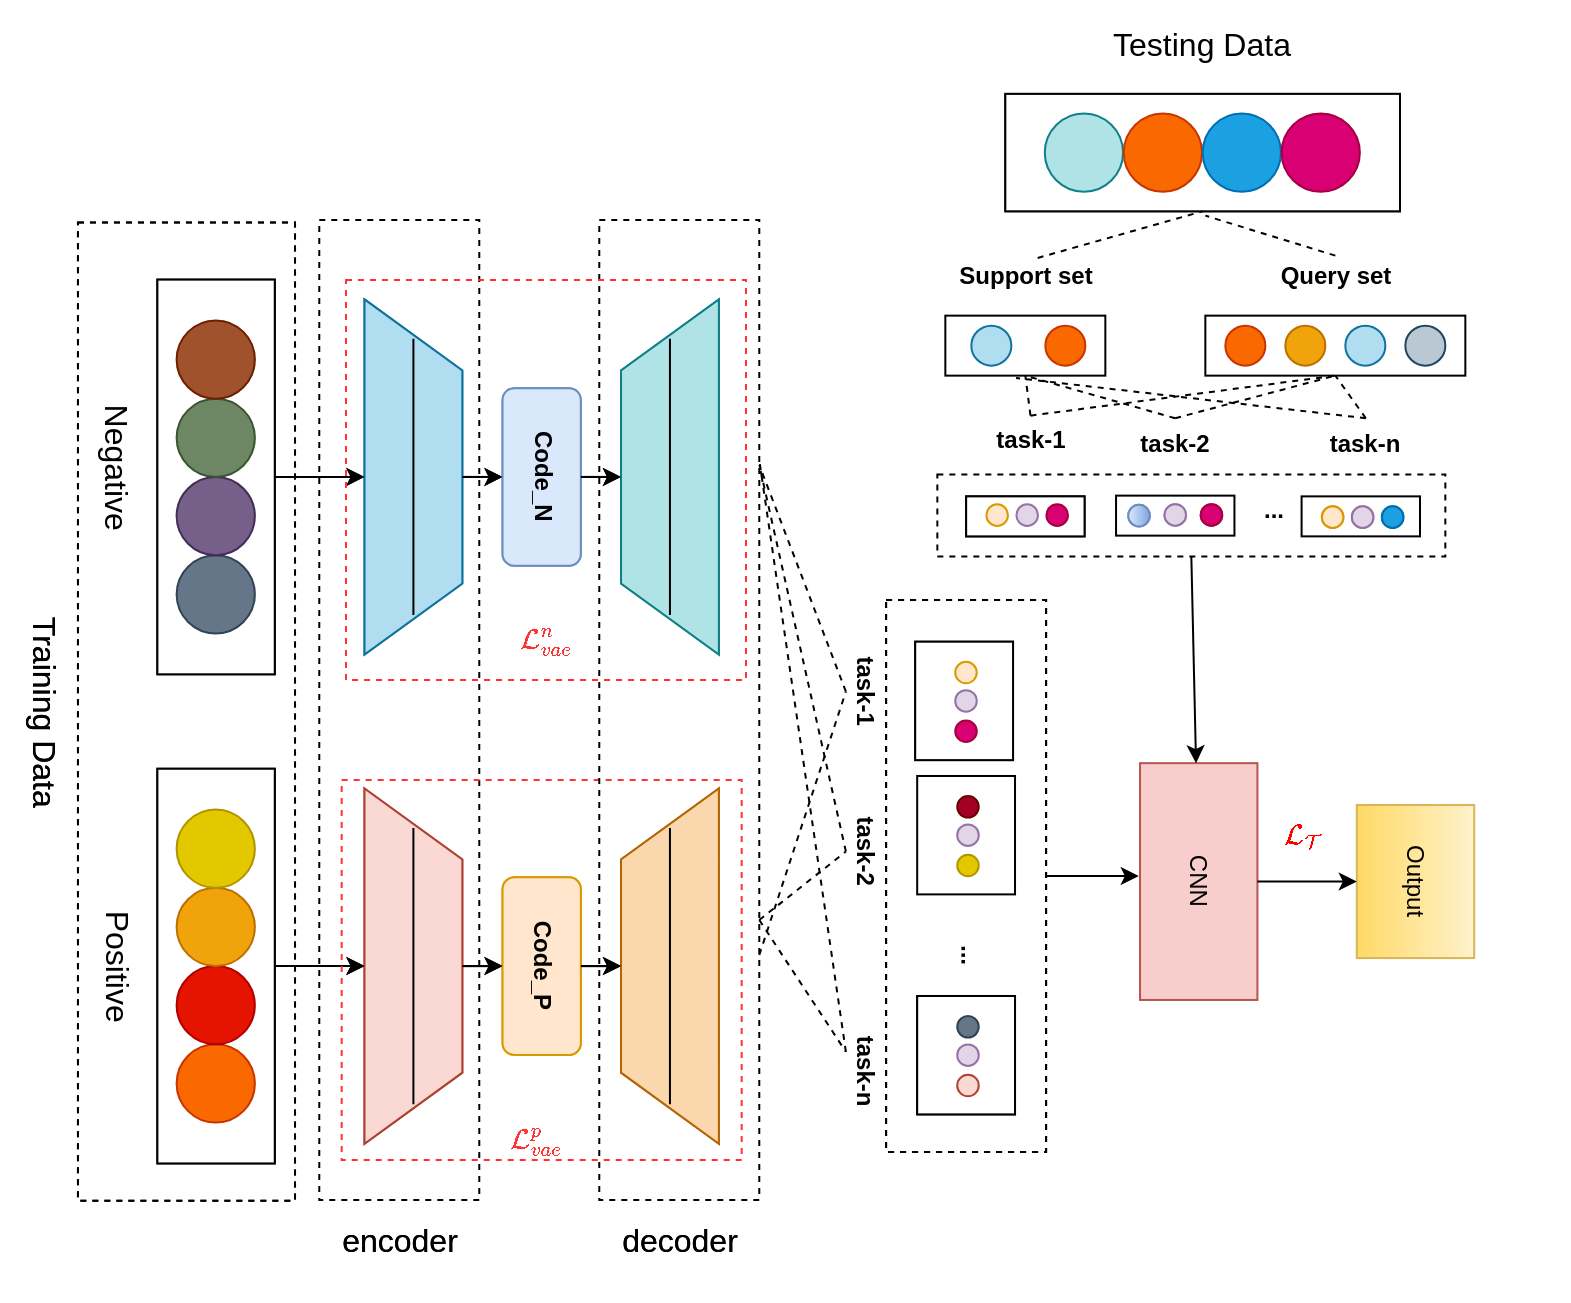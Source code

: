 <mxfile version="13.6.2" type="device" pages="2"><diagram id="CHhvrfTfO5NMeSII0Lua" name="Page-1"><mxGraphModel dx="1408" dy="868" grid="1" gridSize="10" guides="1" tooltips="1" connect="1" arrows="1" fold="1" page="1" pageScale="1" pageWidth="827" pageHeight="1169" math="1" shadow="0"><root><mxCell id="0"/><mxCell id="1" parent="0"/><mxCell id="K2zouyV7AdBwr3XAkaIj-15" value="" style="group;" parent="1" vertex="1" connectable="0"><mxGeometry x="40" y="220" width="781" height="490" as="geometry"/></mxCell><mxCell id="K2zouyV7AdBwr3XAkaIj-5" value="&lt;font style=&quot;font-size: 16px&quot;&gt;encoder&lt;/font&gt;" style="rounded=0;whiteSpace=wrap;html=1;dashed=1;fillColor=none;strokeColor=none;" parent="K2zouyV7AdBwr3XAkaIj-15" vertex="1"><mxGeometry x="136.64" y="480" width="120" height="60" as="geometry"/></mxCell><mxCell id="K2zouyV7AdBwr3XAkaIj-6" value="&lt;font style=&quot;font-size: 16px&quot;&gt;decoder&lt;/font&gt;" style="rounded=0;whiteSpace=wrap;html=1;dashed=1;fillColor=none;strokeColor=none;" parent="K2zouyV7AdBwr3XAkaIj-15" vertex="1"><mxGeometry x="276.64" y="480" width="120" height="60" as="geometry"/></mxCell><mxCell id="1g0KAj4QC7h5cuI9oxlS-21" value="&lt;b&gt;Code_N&lt;/b&gt;" style="rounded=1;whiteSpace=wrap;html=1;rotation=90;fillColor=#dae8fc;strokeColor=#6c8ebf;" parent="K2zouyV7AdBwr3XAkaIj-15" vertex="1"><mxGeometry x="223.44" y="108.913" width="88.8" height="39.13" as="geometry"/></mxCell><mxCell id="1g0KAj4QC7h5cuI9oxlS-22" value="&lt;b&gt;Code_P&lt;/b&gt;" style="rounded=1;whiteSpace=wrap;html=1;rotation=90;fillColor=#ffe6cc;strokeColor=#d79b00;" parent="K2zouyV7AdBwr3XAkaIj-15" vertex="1"><mxGeometry x="223.44" y="353.478" width="88.8" height="39.13" as="geometry"/></mxCell><mxCell id="1g0KAj4QC7h5cuI9oxlS-53" value="" style="group;rotation=-90;" parent="K2zouyV7AdBwr3XAkaIj-15" vertex="1" connectable="0"><mxGeometry x="114.907" y="348.587" width="177.6" height="48.913" as="geometry"/></mxCell><mxCell id="1g0KAj4QC7h5cuI9oxlS-54" value="" style="shape=trapezoid;perimeter=trapezoidPerimeter;whiteSpace=wrap;html=1;rotation=-270;fillColor=#fad9d5;strokeColor=#ae4132;" parent="1g0KAj4QC7h5cuI9oxlS-53" vertex="1"><mxGeometry width="177.6" height="48.913" as="geometry"/></mxCell><mxCell id="1g0KAj4QC7h5cuI9oxlS-55" value="" style="line;html=1;perimeter=backbonePerimeter;points=[];outlineConnect=0;strokeColor=#000000;verticalAlign=middle;rounded=1;fontSize=11;endArrow=none;strokeWidth=1;rotation=-90;" parent="1g0KAj4QC7h5cuI9oxlS-53" vertex="1"><mxGeometry x="19.733" y="19.565" width="138.133" height="9.783" as="geometry"/></mxCell><mxCell id="1g0KAj4QC7h5cuI9oxlS-65" value="" style="group;rotation=-90;" parent="K2zouyV7AdBwr3XAkaIj-15" vertex="1" connectable="0"><mxGeometry x="-13.36" y="324.13" width="197.333" height="97.826" as="geometry"/></mxCell><mxCell id="1g0KAj4QC7h5cuI9oxlS-12" value="" style="group;rotation=-90;" parent="1g0KAj4QC7h5cuI9oxlS-65" vertex="1" connectable="0"><mxGeometry x="19.733" y="19.565" width="197.333" height="58.696" as="geometry"/></mxCell><mxCell id="1g0KAj4QC7h5cuI9oxlS-13" value="" style="rounded=0;whiteSpace=wrap;html=1;rotation=-90;" parent="1g0KAj4QC7h5cuI9oxlS-12" vertex="1"><mxGeometry width="197.333" height="58.696" as="geometry"/></mxCell><mxCell id="1g0KAj4QC7h5cuI9oxlS-14" value="" style="ellipse;whiteSpace=wrap;html=1;aspect=fixed;fillColor=#fa6800;strokeColor=#C73500;fontColor=#ffffff;rotation=-90;" parent="1g0KAj4QC7h5cuI9oxlS-12" vertex="1"><mxGeometry x="78.933" y="68.478" width="39.13" height="39.13" as="geometry"/></mxCell><mxCell id="1g0KAj4QC7h5cuI9oxlS-15" value="" style="ellipse;whiteSpace=wrap;html=1;aspect=fixed;fillColor=#e51400;strokeColor=#B20000;fontColor=#ffffff;rotation=-90;" parent="1g0KAj4QC7h5cuI9oxlS-12" vertex="1"><mxGeometry x="78.933" y="29.348" width="39.13" height="39.13" as="geometry"/></mxCell><mxCell id="1g0KAj4QC7h5cuI9oxlS-16" value="" style="ellipse;whiteSpace=wrap;html=1;aspect=fixed;fillColor=#f0a30a;strokeColor=#BD7000;fontColor=#ffffff;rotation=-90;" parent="1g0KAj4QC7h5cuI9oxlS-12" vertex="1"><mxGeometry x="78.933" y="-9.783" width="39.13" height="39.13" as="geometry"/></mxCell><mxCell id="1g0KAj4QC7h5cuI9oxlS-17" value="" style="ellipse;whiteSpace=wrap;html=1;aspect=fixed;fillColor=#e3c800;strokeColor=#B09500;fontColor=#ffffff;rotation=-90;" parent="1g0KAj4QC7h5cuI9oxlS-12" vertex="1"><mxGeometry x="78.933" y="-48.913" width="39.13" height="39.13" as="geometry"/></mxCell><mxCell id="1g0KAj4QC7h5cuI9oxlS-66" value="" style="group;rotation=-90;" parent="K2zouyV7AdBwr3XAkaIj-15" vertex="1" connectable="0"><mxGeometry x="-13.36" y="79.565" width="197.333" height="97.826" as="geometry"/></mxCell><mxCell id="1g0KAj4QC7h5cuI9oxlS-8" value="" style="group;rotation=-90;" parent="1g0KAj4QC7h5cuI9oxlS-66" vertex="1" connectable="0"><mxGeometry x="19.733" y="19.565" width="197.333" height="58.696" as="geometry"/></mxCell><mxCell id="1g0KAj4QC7h5cuI9oxlS-1" value="" style="rounded=0;whiteSpace=wrap;html=1;rotation=-90;" parent="1g0KAj4QC7h5cuI9oxlS-8" vertex="1"><mxGeometry width="197.333" height="58.696" as="geometry"/></mxCell><mxCell id="1g0KAj4QC7h5cuI9oxlS-4" value="" style="ellipse;whiteSpace=wrap;html=1;aspect=fixed;fillColor=#647687;strokeColor=#314354;fontColor=#ffffff;rotation=-90;" parent="1g0KAj4QC7h5cuI9oxlS-8" vertex="1"><mxGeometry x="78.933" y="68.478" width="39.13" height="39.13" as="geometry"/></mxCell><mxCell id="1g0KAj4QC7h5cuI9oxlS-5" value="" style="ellipse;whiteSpace=wrap;html=1;aspect=fixed;fillColor=#76608a;strokeColor=#432D57;fontColor=#ffffff;rotation=-90;" parent="1g0KAj4QC7h5cuI9oxlS-8" vertex="1"><mxGeometry x="78.933" y="29.348" width="39.13" height="39.13" as="geometry"/></mxCell><mxCell id="1g0KAj4QC7h5cuI9oxlS-6" value="" style="ellipse;whiteSpace=wrap;html=1;aspect=fixed;fillColor=#6d8764;strokeColor=#3A5431;fontColor=#ffffff;rotation=-90;" parent="1g0KAj4QC7h5cuI9oxlS-8" vertex="1"><mxGeometry x="78.933" y="-9.783" width="39.13" height="39.13" as="geometry"/></mxCell><mxCell id="1g0KAj4QC7h5cuI9oxlS-7" value="" style="ellipse;whiteSpace=wrap;html=1;aspect=fixed;fillColor=#a0522d;strokeColor=#6D1F00;fontColor=#ffffff;rotation=-90;" parent="1g0KAj4QC7h5cuI9oxlS-8" vertex="1"><mxGeometry x="78.933" y="-48.913" width="39.13" height="39.13" as="geometry"/></mxCell><mxCell id="1g0KAj4QC7h5cuI9oxlS-19" value="&lt;font style=&quot;font-size: 16px&quot;&gt;Negative&lt;/font&gt;" style="rounded=0;whiteSpace=wrap;html=1;strokeColor=none;rotation=90;" parent="1g0KAj4QC7h5cuI9oxlS-66" vertex="1"><mxGeometry x="9.867" y="29.348" width="118.4" height="29.348" as="geometry"/></mxCell><mxCell id="1g0KAj4QC7h5cuI9oxlS-69" value="" style="group;rotation=90;fillColor=none;strokeColor=none;fontColor=#ffffff;" parent="K2zouyV7AdBwr3XAkaIj-15" vertex="1" connectable="0"><mxGeometry x="114.907" y="104.022" width="177.6" height="405.978" as="geometry"/></mxCell><mxCell id="1g0KAj4QC7h5cuI9oxlS-50" value="" style="group;rotation=-90;" parent="1g0KAj4QC7h5cuI9oxlS-69" vertex="1" connectable="0"><mxGeometry width="177.6" height="405.978" as="geometry"/></mxCell><mxCell id="1g0KAj4QC7h5cuI9oxlS-51" value="" style="shape=trapezoid;perimeter=trapezoidPerimeter;whiteSpace=wrap;html=1;rotation=-270;fillColor=#b1ddf0;strokeColor=#10739e;" parent="1g0KAj4QC7h5cuI9oxlS-50" vertex="1"><mxGeometry width="177.6" height="48.913" as="geometry"/></mxCell><mxCell id="1g0KAj4QC7h5cuI9oxlS-52" value="" style="line;html=1;perimeter=backbonePerimeter;points=[];outlineConnect=0;strokeColor=#000000;verticalAlign=middle;rounded=1;fontSize=11;endArrow=none;strokeWidth=1;rotation=-90;" parent="1g0KAj4QC7h5cuI9oxlS-50" vertex="1"><mxGeometry x="19.733" y="19.565" width="138.133" height="9.783" as="geometry"/></mxCell><mxCell id="1g0KAj4QC7h5cuI9oxlS-18" value="&lt;font style=&quot;font-size: 16px&quot;&gt;Positive&lt;/font&gt;" style="rounded=0;whiteSpace=wrap;html=1;strokeColor=none;rotation=90;" parent="1g0KAj4QC7h5cuI9oxlS-50" vertex="1"><mxGeometry x="-118.4" y="254.348" width="118.4" height="29.348" as="geometry"/></mxCell><mxCell id="1g0KAj4QC7h5cuI9oxlS-74" value="" style="group;rotation=-90;" parent="K2zouyV7AdBwr3XAkaIj-15" vertex="1" connectable="0"><mxGeometry x="243.173" y="104.022" width="177.6" height="48.913" as="geometry"/></mxCell><mxCell id="1g0KAj4QC7h5cuI9oxlS-75" value="" style="group;rotation=-270;" parent="1g0KAj4QC7h5cuI9oxlS-74" vertex="1" connectable="0"><mxGeometry width="177.6" height="48.913" as="geometry"/></mxCell><mxCell id="1g0KAj4QC7h5cuI9oxlS-76" value="" style="shape=trapezoid;perimeter=trapezoidPerimeter;whiteSpace=wrap;html=1;rotation=-450;fillColor=#b0e3e6;strokeColor=#0e8088;" parent="1g0KAj4QC7h5cuI9oxlS-75" vertex="1"><mxGeometry width="177.6" height="48.913" as="geometry"/></mxCell><mxCell id="1g0KAj4QC7h5cuI9oxlS-77" value="" style="line;html=1;perimeter=backbonePerimeter;points=[];outlineConnect=0;strokeColor=#000000;verticalAlign=middle;rounded=1;fontSize=11;endArrow=none;strokeWidth=1;rotation=-270;" parent="1g0KAj4QC7h5cuI9oxlS-75" vertex="1"><mxGeometry x="19.733" y="19.565" width="138.133" height="9.783" as="geometry"/></mxCell><mxCell id="tNX9rCzWR_ukR634oyPF-2" style="edgeStyle=orthogonalEdgeStyle;rounded=0;orthogonalLoop=1;jettySize=auto;html=1;exitX=0.5;exitY=1;exitDx=0;exitDy=0;entryX=0.5;entryY=1;entryDx=0;entryDy=0;" parent="K2zouyV7AdBwr3XAkaIj-15" source="1g0KAj4QC7h5cuI9oxlS-1" target="1g0KAj4QC7h5cuI9oxlS-51" edge="1"><mxGeometry relative="1" as="geometry"/></mxCell><mxCell id="tNX9rCzWR_ukR634oyPF-3" style="edgeStyle=orthogonalEdgeStyle;rounded=0;orthogonalLoop=1;jettySize=auto;html=1;exitX=0.5;exitY=1;exitDx=0;exitDy=0;entryX=0.5;entryY=1;entryDx=0;entryDy=0;" parent="K2zouyV7AdBwr3XAkaIj-15" source="1g0KAj4QC7h5cuI9oxlS-13" target="1g0KAj4QC7h5cuI9oxlS-54" edge="1"><mxGeometry relative="1" as="geometry"/></mxCell><mxCell id="tNX9rCzWR_ukR634oyPF-7" style="edgeStyle=orthogonalEdgeStyle;rounded=0;orthogonalLoop=1;jettySize=auto;html=1;exitX=0.5;exitY=0;exitDx=0;exitDy=0;entryX=0.5;entryY=0;entryDx=0;entryDy=0;" parent="K2zouyV7AdBwr3XAkaIj-15" source="1g0KAj4QC7h5cuI9oxlS-21" target="1g0KAj4QC7h5cuI9oxlS-76" edge="1"><mxGeometry relative="1" as="geometry"/></mxCell><mxCell id="tNX9rCzWR_ukR634oyPF-4" style="edgeStyle=orthogonalEdgeStyle;rounded=0;orthogonalLoop=1;jettySize=auto;html=1;exitX=0.5;exitY=0;exitDx=0;exitDy=0;entryX=0.5;entryY=1;entryDx=0;entryDy=0;" parent="K2zouyV7AdBwr3XAkaIj-15" source="1g0KAj4QC7h5cuI9oxlS-54" target="1g0KAj4QC7h5cuI9oxlS-22" edge="1"><mxGeometry relative="1" as="geometry"/></mxCell><mxCell id="tNX9rCzWR_ukR634oyPF-5" style="edgeStyle=orthogonalEdgeStyle;rounded=0;orthogonalLoop=1;jettySize=auto;html=1;exitX=0.5;exitY=0;exitDx=0;exitDy=0;entryX=0.5;entryY=1;entryDx=0;entryDy=0;" parent="K2zouyV7AdBwr3XAkaIj-15" source="1g0KAj4QC7h5cuI9oxlS-51" target="1g0KAj4QC7h5cuI9oxlS-21" edge="1"><mxGeometry relative="1" as="geometry"/></mxCell><mxCell id="tNX9rCzWR_ukR634oyPF-81" value="" style="group" parent="K2zouyV7AdBwr3XAkaIj-15" vertex="1" connectable="0"><mxGeometry x="253.04" y="60" width="485.73" height="396.85" as="geometry"/></mxCell><mxCell id="yATNsBb3q5yBskkvt2-H-1" value="" style="group" parent="tNX9rCzWR_ukR634oyPF-81" vertex="1" connectable="0"><mxGeometry x="246.627" y="-162.179" width="197.333" height="97.826" as="geometry"/></mxCell><mxCell id="K2zouyV7AdBwr3XAkaIj-16" value="" style="group" parent="yATNsBb3q5yBskkvt2-H-1" vertex="1" connectable="0"><mxGeometry width="197.333" height="97.826" as="geometry"/></mxCell><mxCell id="K2zouyV7AdBwr3XAkaIj-7" value="" style="group;rotation=0;" parent="K2zouyV7AdBwr3XAkaIj-16" vertex="1" connectable="0"><mxGeometry width="197.333" height="97.826" as="geometry"/></mxCell><mxCell id="K2zouyV7AdBwr3XAkaIj-8" value="" style="group;rotation=0;" parent="K2zouyV7AdBwr3XAkaIj-7" vertex="1" connectable="0"><mxGeometry y="39.13" width="197.333" height="58.696" as="geometry"/></mxCell><mxCell id="K2zouyV7AdBwr3XAkaIj-9" value="" style="rounded=0;whiteSpace=wrap;html=1;rotation=0;" parent="K2zouyV7AdBwr3XAkaIj-8" vertex="1"><mxGeometry width="197.333" height="58.696" as="geometry"/></mxCell><mxCell id="K2zouyV7AdBwr3XAkaIj-10" value="" style="ellipse;whiteSpace=wrap;html=1;aspect=fixed;fillColor=#a0522d;strokeColor=#6D1F00;fontColor=#ffffff;rotation=0;" parent="K2zouyV7AdBwr3XAkaIj-8" vertex="1"><mxGeometry x="19.733" y="9.783" width="39.13" height="39.13" as="geometry"/></mxCell><mxCell id="K2zouyV7AdBwr3XAkaIj-11" value="" style="ellipse;whiteSpace=wrap;html=1;aspect=fixed;fillColor=#fa6800;strokeColor=#C73500;fontColor=#ffffff;rotation=0;" parent="K2zouyV7AdBwr3XAkaIj-8" vertex="1"><mxGeometry x="59.2" y="9.783" width="39.13" height="39.13" as="geometry"/></mxCell><mxCell id="K2zouyV7AdBwr3XAkaIj-12" value="" style="ellipse;whiteSpace=wrap;html=1;aspect=fixed;fillColor=#1ba1e2;strokeColor=#006EAF;fontColor=#ffffff;rotation=0;" parent="K2zouyV7AdBwr3XAkaIj-8" vertex="1"><mxGeometry x="98.667" y="9.783" width="39.13" height="39.13" as="geometry"/></mxCell><mxCell id="K2zouyV7AdBwr3XAkaIj-13" value="" style="ellipse;whiteSpace=wrap;html=1;aspect=fixed;fillColor=#d80073;strokeColor=#A50040;fontColor=#ffffff;rotation=0;" parent="K2zouyV7AdBwr3XAkaIj-8" vertex="1"><mxGeometry x="138.133" y="9.783" width="39.13" height="39.13" as="geometry"/></mxCell><mxCell id="K2zouyV7AdBwr3XAkaIj-14" value="&lt;p&gt;&lt;font style=&quot;font-size: 16px&quot;&gt;Test Data&lt;/font&gt;&lt;/p&gt;" style="rounded=0;whiteSpace=wrap;html=1;strokeColor=none;rotation=0;" parent="K2zouyV7AdBwr3XAkaIj-7" vertex="1"><mxGeometry x="39.467" width="118.4" height="29.348" as="geometry"/></mxCell><mxCell id="kh6_id7qilPrLpDzZ_9Q-16" value="" style="group" parent="tNX9rCzWR_ukR634oyPF-81" vertex="1" connectable="0"><mxGeometry x="187.677" y="-5.143" width="75.973" height="330" as="geometry"/></mxCell><mxCell id="kh6_id7qilPrLpDzZ_9Q-141" value="" style="group" parent="kh6_id7qilPrLpDzZ_9Q-16" vertex="1" connectable="0"><mxGeometry x="-0.667" y="135.143" width="80" height="276" as="geometry"/></mxCell><mxCell id="kh6_id7qilPrLpDzZ_9Q-44" value="" style="rounded=0;whiteSpace=wrap;html=1;dashed=1;fillColor=none;" parent="kh6_id7qilPrLpDzZ_9Q-141" vertex="1"><mxGeometry width="80" height="276" as="geometry"/></mxCell><mxCell id="kh6_id7qilPrLpDzZ_9Q-45" value="" style="group" parent="tNX9rCzWR_ukR634oyPF-81" vertex="1" connectable="0"><mxGeometry x="166.907" y="156.049" width="19.565" height="229.462" as="geometry"/></mxCell><mxCell id="tNX9rCzWR_ukR634oyPF-18" value="&lt;b&gt;task-2&lt;/b&gt;" style="rounded=0;whiteSpace=wrap;html=1;strokeColor=none;rotation=90;" parent="kh6_id7qilPrLpDzZ_9Q-45" vertex="1"><mxGeometry x="-9.951" y="9.951" width="39.467" height="19.565" as="geometry"/></mxCell><mxCell id="tNX9rCzWR_ukR634oyPF-21" value="&lt;b&gt;task-n&lt;/b&gt;" style="rounded=0;whiteSpace=wrap;html=1;strokeColor=none;rotation=90;" parent="kh6_id7qilPrLpDzZ_9Q-45" vertex="1"><mxGeometry x="-9.951" y="199.946" width="39.467" height="19.565" as="geometry"/></mxCell><mxCell id="tNX9rCzWR_ukR634oyPF-22" value="&lt;b&gt;task-3&lt;/b&gt;" style="rounded=0;whiteSpace=wrap;html=1;strokeColor=none;rotation=90;" parent="kh6_id7qilPrLpDzZ_9Q-45" vertex="1"><mxGeometry x="-9.951" y="89.946" width="39.467" height="19.565" as="geometry"/></mxCell><mxCell id="tNX9rCzWR_ukR634oyPF-82" value="" style="group" parent="K2zouyV7AdBwr3XAkaIj-15" vertex="1" connectable="0"><mxGeometry x="243.173" y="348.587" width="177.6" height="48.913" as="geometry"/></mxCell><mxCell id="1g0KAj4QC7h5cuI9oxlS-82" value="" style="shape=trapezoid;perimeter=trapezoidPerimeter;whiteSpace=wrap;html=1;rotation=-450;fillColor=#fad7ac;strokeColor=#b46504;" parent="tNX9rCzWR_ukR634oyPF-82" vertex="1"><mxGeometry width="177.6" height="48.913" as="geometry"/></mxCell><mxCell id="1g0KAj4QC7h5cuI9oxlS-83" value="" style="line;html=1;perimeter=backbonePerimeter;points=[];outlineConnect=0;strokeColor=#000000;verticalAlign=middle;rounded=1;fontSize=11;endArrow=none;strokeWidth=1;rotation=-270;" parent="tNX9rCzWR_ukR634oyPF-82" vertex="1"><mxGeometry x="19.733" y="19.565" width="138.133" height="9.783" as="geometry"/></mxCell><mxCell id="RDXlojw9-ZO4NyErcKgJ-1" style="edgeStyle=orthogonalEdgeStyle;rounded=0;orthogonalLoop=1;jettySize=auto;html=1;exitX=0.5;exitY=0;exitDx=0;exitDy=0;entryX=0.5;entryY=0;entryDx=0;entryDy=0;" parent="K2zouyV7AdBwr3XAkaIj-15" source="1g0KAj4QC7h5cuI9oxlS-22" target="1g0KAj4QC7h5cuI9oxlS-82" edge="1"><mxGeometry relative="1" as="geometry"/></mxCell><mxCell id="K2zouyV7AdBwr3XAkaIj-18" value="&lt;font style=&quot;font-size: 16px&quot;&gt;Training Data&lt;/font&gt;" style="rounded=0;whiteSpace=wrap;html=1;dashed=1;fillColor=none;rotation=90;strokeColor=none;" parent="K2zouyV7AdBwr3XAkaIj-15" vertex="1"><mxGeometry x="-40" y="224.348" width="118.4" height="44.022" as="geometry"/></mxCell><mxCell id="K2zouyV7AdBwr3XAkaIj-17" value="" style="rounded=0;whiteSpace=wrap;html=1;dashed=1;fillColor=none;" parent="K2zouyV7AdBwr3XAkaIj-15" vertex="1"><mxGeometry x="35.973" y="1.304" width="108.533" height="489.13" as="geometry"/></mxCell><mxCell id="kh6_id7qilPrLpDzZ_9Q-2" value="" style="rounded=0;whiteSpace=wrap;html=1;fillColor=none;dashed=1;" parent="K2zouyV7AdBwr3XAkaIj-15" vertex="1"><mxGeometry x="156.64" width="80" height="490" as="geometry"/></mxCell><mxCell id="kh6_id7qilPrLpDzZ_9Q-201" value="" style="group;" parent="K2zouyV7AdBwr3XAkaIj-15" vertex="1" connectable="0"><mxGeometry width="781" height="490" as="geometry"/></mxCell><mxCell id="kh6_id7qilPrLpDzZ_9Q-202" value="&lt;font style=&quot;font-size: 16px&quot;&gt;encoder&lt;/font&gt;" style="rounded=0;whiteSpace=wrap;html=1;dashed=1;fillColor=none;strokeColor=none;" parent="kh6_id7qilPrLpDzZ_9Q-201" vertex="1"><mxGeometry x="136.64" y="480" width="120" height="60" as="geometry"/></mxCell><mxCell id="kh6_id7qilPrLpDzZ_9Q-203" value="&lt;font style=&quot;font-size: 16px&quot;&gt;decoder&lt;/font&gt;" style="rounded=0;whiteSpace=wrap;html=1;dashed=1;fillColor=none;strokeColor=none;" parent="kh6_id7qilPrLpDzZ_9Q-201" vertex="1"><mxGeometry x="276.64" y="480" width="120" height="60" as="geometry"/></mxCell><mxCell id="kh6_id7qilPrLpDzZ_9Q-204" value="&lt;b&gt;Code_N&lt;/b&gt;" style="rounded=1;whiteSpace=wrap;html=1;rotation=90;fillColor=#dae8fc;strokeColor=#6c8ebf;" parent="kh6_id7qilPrLpDzZ_9Q-201" vertex="1"><mxGeometry x="223.44" y="108.913" width="88.8" height="39.13" as="geometry"/></mxCell><mxCell id="kh6_id7qilPrLpDzZ_9Q-205" value="&lt;b&gt;Code_P&lt;/b&gt;" style="rounded=1;whiteSpace=wrap;html=1;rotation=90;fillColor=#ffe6cc;strokeColor=#d79b00;" parent="kh6_id7qilPrLpDzZ_9Q-201" vertex="1"><mxGeometry x="223.44" y="353.478" width="88.8" height="39.13" as="geometry"/></mxCell><mxCell id="kh6_id7qilPrLpDzZ_9Q-206" value="" style="group;rotation=-90;" parent="kh6_id7qilPrLpDzZ_9Q-201" vertex="1" connectable="0"><mxGeometry x="114.907" y="348.587" width="177.6" height="48.913" as="geometry"/></mxCell><mxCell id="kh6_id7qilPrLpDzZ_9Q-207" value="" style="shape=trapezoid;perimeter=trapezoidPerimeter;whiteSpace=wrap;html=1;rotation=-270;fillColor=#fad9d5;strokeColor=#ae4132;" parent="kh6_id7qilPrLpDzZ_9Q-206" vertex="1"><mxGeometry width="177.6" height="48.913" as="geometry"/></mxCell><mxCell id="kh6_id7qilPrLpDzZ_9Q-208" value="" style="line;html=1;perimeter=backbonePerimeter;points=[];outlineConnect=0;strokeColor=#000000;verticalAlign=middle;rounded=1;fontSize=11;endArrow=none;strokeWidth=1;rotation=-90;" parent="kh6_id7qilPrLpDzZ_9Q-206" vertex="1"><mxGeometry x="19.733" y="19.565" width="138.133" height="9.783" as="geometry"/></mxCell><mxCell id="kh6_id7qilPrLpDzZ_9Q-209" value="" style="group;rotation=-90;" parent="kh6_id7qilPrLpDzZ_9Q-201" vertex="1" connectable="0"><mxGeometry x="-13.36" y="324.13" width="197.333" height="97.826" as="geometry"/></mxCell><mxCell id="kh6_id7qilPrLpDzZ_9Q-210" value="" style="group;rotation=-90;" parent="kh6_id7qilPrLpDzZ_9Q-209" vertex="1" connectable="0"><mxGeometry x="19.733" y="19.565" width="197.333" height="58.696" as="geometry"/></mxCell><mxCell id="kh6_id7qilPrLpDzZ_9Q-211" value="" style="rounded=0;whiteSpace=wrap;html=1;rotation=-90;" parent="kh6_id7qilPrLpDzZ_9Q-210" vertex="1"><mxGeometry width="197.333" height="58.696" as="geometry"/></mxCell><mxCell id="kh6_id7qilPrLpDzZ_9Q-212" value="" style="ellipse;whiteSpace=wrap;html=1;aspect=fixed;fillColor=#fa6800;strokeColor=#C73500;fontColor=#ffffff;rotation=-90;" parent="kh6_id7qilPrLpDzZ_9Q-210" vertex="1"><mxGeometry x="78.933" y="68.478" width="39.13" height="39.13" as="geometry"/></mxCell><mxCell id="kh6_id7qilPrLpDzZ_9Q-213" value="" style="ellipse;whiteSpace=wrap;html=1;aspect=fixed;fillColor=#e51400;strokeColor=#B20000;fontColor=#ffffff;rotation=-90;" parent="kh6_id7qilPrLpDzZ_9Q-210" vertex="1"><mxGeometry x="78.933" y="29.348" width="39.13" height="39.13" as="geometry"/></mxCell><mxCell id="kh6_id7qilPrLpDzZ_9Q-214" value="" style="ellipse;whiteSpace=wrap;html=1;aspect=fixed;fillColor=#f0a30a;strokeColor=#BD7000;fontColor=#ffffff;rotation=-90;" parent="kh6_id7qilPrLpDzZ_9Q-210" vertex="1"><mxGeometry x="78.933" y="-9.783" width="39.13" height="39.13" as="geometry"/></mxCell><mxCell id="kh6_id7qilPrLpDzZ_9Q-215" value="" style="ellipse;whiteSpace=wrap;html=1;aspect=fixed;fillColor=#e3c800;strokeColor=#B09500;fontColor=#ffffff;rotation=-90;" parent="kh6_id7qilPrLpDzZ_9Q-210" vertex="1"><mxGeometry x="78.933" y="-48.913" width="39.13" height="39.13" as="geometry"/></mxCell><mxCell id="kh6_id7qilPrLpDzZ_9Q-216" value="" style="group;rotation=-90;" parent="kh6_id7qilPrLpDzZ_9Q-201" vertex="1" connectable="0"><mxGeometry x="-13.36" y="79.565" width="197.333" height="97.826" as="geometry"/></mxCell><mxCell id="kh6_id7qilPrLpDzZ_9Q-217" value="" style="group;rotation=-90;" parent="kh6_id7qilPrLpDzZ_9Q-216" vertex="1" connectable="0"><mxGeometry x="19.733" y="19.565" width="197.333" height="58.696" as="geometry"/></mxCell><mxCell id="kh6_id7qilPrLpDzZ_9Q-218" value="" style="rounded=0;whiteSpace=wrap;html=1;rotation=-90;" parent="kh6_id7qilPrLpDzZ_9Q-217" vertex="1"><mxGeometry width="197.333" height="58.696" as="geometry"/></mxCell><mxCell id="kh6_id7qilPrLpDzZ_9Q-219" value="" style="ellipse;whiteSpace=wrap;html=1;aspect=fixed;fillColor=#647687;strokeColor=#314354;fontColor=#ffffff;rotation=-90;" parent="kh6_id7qilPrLpDzZ_9Q-217" vertex="1"><mxGeometry x="78.933" y="68.478" width="39.13" height="39.13" as="geometry"/></mxCell><mxCell id="kh6_id7qilPrLpDzZ_9Q-220" value="" style="ellipse;whiteSpace=wrap;html=1;aspect=fixed;fillColor=#76608a;strokeColor=#432D57;fontColor=#ffffff;rotation=-90;" parent="kh6_id7qilPrLpDzZ_9Q-217" vertex="1"><mxGeometry x="78.933" y="29.348" width="39.13" height="39.13" as="geometry"/></mxCell><mxCell id="kh6_id7qilPrLpDzZ_9Q-221" value="" style="ellipse;whiteSpace=wrap;html=1;aspect=fixed;fillColor=#6d8764;strokeColor=#3A5431;fontColor=#ffffff;rotation=-90;" parent="kh6_id7qilPrLpDzZ_9Q-217" vertex="1"><mxGeometry x="78.933" y="-9.783" width="39.13" height="39.13" as="geometry"/></mxCell><mxCell id="kh6_id7qilPrLpDzZ_9Q-222" value="" style="ellipse;whiteSpace=wrap;html=1;aspect=fixed;fillColor=#a0522d;strokeColor=#6D1F00;fontColor=#ffffff;rotation=-90;" parent="kh6_id7qilPrLpDzZ_9Q-217" vertex="1"><mxGeometry x="78.933" y="-48.913" width="39.13" height="39.13" as="geometry"/></mxCell><mxCell id="kh6_id7qilPrLpDzZ_9Q-223" value="&lt;font style=&quot;font-size: 16px&quot;&gt;Negative&lt;/font&gt;" style="rounded=0;whiteSpace=wrap;html=1;strokeColor=none;rotation=90;" parent="kh6_id7qilPrLpDzZ_9Q-216" vertex="1"><mxGeometry x="9.867" y="29.348" width="118.4" height="29.348" as="geometry"/></mxCell><mxCell id="kh6_id7qilPrLpDzZ_9Q-224" value="" style="group;rotation=90;fillColor=none;strokeColor=none;fontColor=#ffffff;" parent="kh6_id7qilPrLpDzZ_9Q-201" vertex="1" connectable="0"><mxGeometry x="114.907" y="104.022" width="177.6" height="405.978" as="geometry"/></mxCell><mxCell id="kh6_id7qilPrLpDzZ_9Q-225" value="" style="group;rotation=-90;" parent="kh6_id7qilPrLpDzZ_9Q-224" vertex="1" connectable="0"><mxGeometry width="177.6" height="405.978" as="geometry"/></mxCell><mxCell id="kh6_id7qilPrLpDzZ_9Q-226" value="" style="shape=trapezoid;perimeter=trapezoidPerimeter;whiteSpace=wrap;html=1;rotation=-270;fillColor=#b1ddf0;strokeColor=#10739e;" parent="kh6_id7qilPrLpDzZ_9Q-225" vertex="1"><mxGeometry width="177.6" height="48.913" as="geometry"/></mxCell><mxCell id="kh6_id7qilPrLpDzZ_9Q-227" value="" style="line;html=1;perimeter=backbonePerimeter;points=[];outlineConnect=0;strokeColor=#000000;verticalAlign=middle;rounded=1;fontSize=11;endArrow=none;strokeWidth=1;rotation=-90;" parent="kh6_id7qilPrLpDzZ_9Q-225" vertex="1"><mxGeometry x="19.733" y="19.565" width="138.133" height="9.783" as="geometry"/></mxCell><mxCell id="kh6_id7qilPrLpDzZ_9Q-228" value="&lt;font style=&quot;font-size: 16px&quot;&gt;Positive&lt;/font&gt;" style="rounded=0;whiteSpace=wrap;html=1;strokeColor=none;rotation=90;" parent="kh6_id7qilPrLpDzZ_9Q-225" vertex="1"><mxGeometry x="-118.4" y="254.348" width="118.4" height="29.348" as="geometry"/></mxCell><mxCell id="kh6_id7qilPrLpDzZ_9Q-229" value="" style="group;rotation=-90;" parent="kh6_id7qilPrLpDzZ_9Q-201" vertex="1" connectable="0"><mxGeometry x="243.173" y="104.022" width="177.6" height="48.913" as="geometry"/></mxCell><mxCell id="kh6_id7qilPrLpDzZ_9Q-230" value="" style="group;rotation=-270;" parent="kh6_id7qilPrLpDzZ_9Q-229" vertex="1" connectable="0"><mxGeometry width="177.6" height="48.913" as="geometry"/></mxCell><mxCell id="kh6_id7qilPrLpDzZ_9Q-231" value="" style="shape=trapezoid;perimeter=trapezoidPerimeter;whiteSpace=wrap;html=1;rotation=-450;fillColor=#b0e3e6;strokeColor=#0e8088;" parent="kh6_id7qilPrLpDzZ_9Q-230" vertex="1"><mxGeometry width="177.6" height="48.913" as="geometry"/></mxCell><mxCell id="kh6_id7qilPrLpDzZ_9Q-232" value="" style="line;html=1;perimeter=backbonePerimeter;points=[];outlineConnect=0;strokeColor=#000000;verticalAlign=middle;rounded=1;fontSize=11;endArrow=none;strokeWidth=1;rotation=-270;" parent="kh6_id7qilPrLpDzZ_9Q-230" vertex="1"><mxGeometry x="19.733" y="19.565" width="138.133" height="9.783" as="geometry"/></mxCell><mxCell id="kh6_id7qilPrLpDzZ_9Q-233" style="edgeStyle=orthogonalEdgeStyle;rounded=0;orthogonalLoop=1;jettySize=auto;html=1;exitX=0.5;exitY=1;exitDx=0;exitDy=0;entryX=0.5;entryY=1;entryDx=0;entryDy=0;" parent="kh6_id7qilPrLpDzZ_9Q-201" source="kh6_id7qilPrLpDzZ_9Q-218" target="kh6_id7qilPrLpDzZ_9Q-226" edge="1"><mxGeometry relative="1" as="geometry"/></mxCell><mxCell id="kh6_id7qilPrLpDzZ_9Q-234" style="edgeStyle=orthogonalEdgeStyle;rounded=0;orthogonalLoop=1;jettySize=auto;html=1;exitX=0.5;exitY=1;exitDx=0;exitDy=0;entryX=0.5;entryY=1;entryDx=0;entryDy=0;" parent="kh6_id7qilPrLpDzZ_9Q-201" source="kh6_id7qilPrLpDzZ_9Q-211" target="kh6_id7qilPrLpDzZ_9Q-207" edge="1"><mxGeometry relative="1" as="geometry"/></mxCell><mxCell id="kh6_id7qilPrLpDzZ_9Q-235" style="edgeStyle=orthogonalEdgeStyle;rounded=0;orthogonalLoop=1;jettySize=auto;html=1;exitX=0.5;exitY=0;exitDx=0;exitDy=0;entryX=0.5;entryY=0;entryDx=0;entryDy=0;" parent="kh6_id7qilPrLpDzZ_9Q-201" source="kh6_id7qilPrLpDzZ_9Q-204" target="kh6_id7qilPrLpDzZ_9Q-231" edge="1"><mxGeometry relative="1" as="geometry"/></mxCell><mxCell id="kh6_id7qilPrLpDzZ_9Q-236" style="edgeStyle=orthogonalEdgeStyle;rounded=0;orthogonalLoop=1;jettySize=auto;html=1;exitX=0.5;exitY=0;exitDx=0;exitDy=0;entryX=0.5;entryY=1;entryDx=0;entryDy=0;" parent="kh6_id7qilPrLpDzZ_9Q-201" source="kh6_id7qilPrLpDzZ_9Q-207" target="kh6_id7qilPrLpDzZ_9Q-205" edge="1"><mxGeometry relative="1" as="geometry"/></mxCell><mxCell id="kh6_id7qilPrLpDzZ_9Q-237" style="edgeStyle=orthogonalEdgeStyle;rounded=0;orthogonalLoop=1;jettySize=auto;html=1;exitX=0.5;exitY=0;exitDx=0;exitDy=0;entryX=0.5;entryY=1;entryDx=0;entryDy=0;" parent="kh6_id7qilPrLpDzZ_9Q-201" source="kh6_id7qilPrLpDzZ_9Q-226" target="kh6_id7qilPrLpDzZ_9Q-204" edge="1"><mxGeometry relative="1" as="geometry"/></mxCell><mxCell id="kh6_id7qilPrLpDzZ_9Q-238" value="" style="group" parent="kh6_id7qilPrLpDzZ_9Q-201" vertex="1" connectable="0"><mxGeometry x="253.04" y="60" width="527.96" height="396.85" as="geometry"/></mxCell><mxCell id="kh6_id7qilPrLpDzZ_9Q-240" value="" style="group" parent="kh6_id7qilPrLpDzZ_9Q-238" vertex="1" connectable="0"><mxGeometry x="246.627" y="-162.179" width="197.333" height="97.826" as="geometry"/></mxCell><mxCell id="kh6_id7qilPrLpDzZ_9Q-241" value="" style="group" parent="kh6_id7qilPrLpDzZ_9Q-240" vertex="1" connectable="0"><mxGeometry width="197.333" height="97.826" as="geometry"/></mxCell><mxCell id="kh6_id7qilPrLpDzZ_9Q-242" value="" style="group;rotation=0;" parent="kh6_id7qilPrLpDzZ_9Q-241" vertex="1" connectable="0"><mxGeometry width="197.333" height="97.826" as="geometry"/></mxCell><mxCell id="kh6_id7qilPrLpDzZ_9Q-243" value="" style="group;rotation=0;" parent="kh6_id7qilPrLpDzZ_9Q-242" vertex="1" connectable="0"><mxGeometry y="39.13" width="197.333" height="58.696" as="geometry"/></mxCell><mxCell id="kh6_id7qilPrLpDzZ_9Q-244" value="" style="rounded=0;whiteSpace=wrap;html=1;rotation=0;" parent="kh6_id7qilPrLpDzZ_9Q-243" vertex="1"><mxGeometry width="197.333" height="58.696" as="geometry"/></mxCell><mxCell id="kh6_id7qilPrLpDzZ_9Q-245" value="" style="ellipse;whiteSpace=wrap;html=1;aspect=fixed;fillColor=#b0e3e6;strokeColor=#0e8088;rotation=0;" parent="kh6_id7qilPrLpDzZ_9Q-243" vertex="1"><mxGeometry x="19.733" y="9.783" width="39.13" height="39.13" as="geometry"/></mxCell><mxCell id="kh6_id7qilPrLpDzZ_9Q-246" value="" style="ellipse;whiteSpace=wrap;html=1;aspect=fixed;fillColor=#fa6800;strokeColor=#C73500;fontColor=#ffffff;rotation=0;" parent="kh6_id7qilPrLpDzZ_9Q-243" vertex="1"><mxGeometry x="59.2" y="9.783" width="39.13" height="39.13" as="geometry"/></mxCell><mxCell id="kh6_id7qilPrLpDzZ_9Q-247" value="" style="ellipse;whiteSpace=wrap;html=1;aspect=fixed;fillColor=#1ba1e2;strokeColor=#006EAF;fontColor=#ffffff;rotation=0;" parent="kh6_id7qilPrLpDzZ_9Q-243" vertex="1"><mxGeometry x="98.667" y="9.783" width="39.13" height="39.13" as="geometry"/></mxCell><mxCell id="kh6_id7qilPrLpDzZ_9Q-248" value="" style="ellipse;whiteSpace=wrap;html=1;aspect=fixed;fillColor=#d80073;strokeColor=#A50040;fontColor=#ffffff;rotation=0;" parent="kh6_id7qilPrLpDzZ_9Q-243" vertex="1"><mxGeometry x="138.133" y="9.783" width="39.13" height="39.13" as="geometry"/></mxCell><mxCell id="kh6_id7qilPrLpDzZ_9Q-249" value="&lt;p&gt;&lt;font style=&quot;font-size: 16px&quot;&gt;Testing Data&lt;/font&gt;&lt;/p&gt;" style="rounded=0;whiteSpace=wrap;html=1;strokeColor=none;rotation=0;" parent="kh6_id7qilPrLpDzZ_9Q-242" vertex="1"><mxGeometry x="39.467" width="118.4" height="29.348" as="geometry"/></mxCell><mxCell id="kh6_id7qilPrLpDzZ_9Q-250" value="" style="group" parent="kh6_id7qilPrLpDzZ_9Q-238" vertex="1" connectable="0"><mxGeometry x="187.677" y="-5.143" width="84.297" height="330" as="geometry"/></mxCell><mxCell id="kh6_id7qilPrLpDzZ_9Q-251" value="" style="group" parent="kh6_id7qilPrLpDzZ_9Q-250" vertex="1" connectable="0"><mxGeometry x="-0.667" y="135.143" width="80" height="276" as="geometry"/></mxCell><mxCell id="kh6_id7qilPrLpDzZ_9Q-273" value="" style="rounded=0;whiteSpace=wrap;html=1;dashed=1;fillColor=none;" parent="kh6_id7qilPrLpDzZ_9Q-251" vertex="1"><mxGeometry width="80" height="276" as="geometry"/></mxCell><mxCell id="kh6_id7qilPrLpDzZ_9Q-331" value="" style="group" parent="kh6_id7qilPrLpDzZ_9Q-251" vertex="1" connectable="0"><mxGeometry x="15.547" y="87.997" width="48.913" height="59.2" as="geometry"/></mxCell><mxCell id="kh6_id7qilPrLpDzZ_9Q-332" value="" style="rounded=0;whiteSpace=wrap;html=1;rotation=90;" parent="kh6_id7qilPrLpDzZ_9Q-331" vertex="1"><mxGeometry x="-5.143" y="5.143" width="59.2" height="48.913" as="geometry"/></mxCell><mxCell id="kh6_id7qilPrLpDzZ_9Q-333" value="" style="group" parent="kh6_id7qilPrLpDzZ_9Q-331" vertex="1" connectable="0"><mxGeometry x="20.017" y="10.035" width="10.853" height="40.109" as="geometry"/></mxCell><mxCell id="kh6_id7qilPrLpDzZ_9Q-334" value="" style="ellipse;whiteSpace=wrap;html=1;aspect=fixed;fillColor=#e1d5e7;strokeColor=#9673a6;" parent="kh6_id7qilPrLpDzZ_9Q-333" vertex="1"><mxGeometry y="14.185" width="10.761" height="10.761" as="geometry"/></mxCell><mxCell id="kh6_id7qilPrLpDzZ_9Q-335" value="" style="ellipse;whiteSpace=wrap;html=1;aspect=fixed;fillColor=#e3c800;strokeColor=#B09500;fontColor=#ffffff;" parent="kh6_id7qilPrLpDzZ_9Q-333" vertex="1"><mxGeometry y="29.348" width="10.761" height="10.761" as="geometry"/></mxCell><mxCell id="kh6_id7qilPrLpDzZ_9Q-336" value="" style="ellipse;whiteSpace=wrap;html=1;aspect=fixed;fillColor=#a20025;strokeColor=#6F0000;fontColor=#ffffff;" parent="kh6_id7qilPrLpDzZ_9Q-333" vertex="1"><mxGeometry width="10.761" height="10.761" as="geometry"/></mxCell><mxCell id="kh6_id7qilPrLpDzZ_9Q-337" value="" style="group" parent="kh6_id7qilPrLpDzZ_9Q-251" vertex="1" connectable="0"><mxGeometry x="15.547" y="197.997" width="48.913" height="59.2" as="geometry"/></mxCell><mxCell id="kh6_id7qilPrLpDzZ_9Q-338" value="" style="group" parent="kh6_id7qilPrLpDzZ_9Q-337" vertex="1" connectable="0"><mxGeometry width="48.913" height="59.2" as="geometry"/></mxCell><mxCell id="kh6_id7qilPrLpDzZ_9Q-339" value="" style="rounded=0;whiteSpace=wrap;html=1;rotation=90;" parent="kh6_id7qilPrLpDzZ_9Q-338" vertex="1"><mxGeometry x="-5.143" y="5.143" width="59.2" height="48.913" as="geometry"/></mxCell><mxCell id="kh6_id7qilPrLpDzZ_9Q-340" value="" style="group" parent="kh6_id7qilPrLpDzZ_9Q-338" vertex="1" connectable="0"><mxGeometry x="20.017" y="10.035" width="10.853" height="40.109" as="geometry"/></mxCell><mxCell id="kh6_id7qilPrLpDzZ_9Q-341" value="" style="ellipse;whiteSpace=wrap;html=1;aspect=fixed;fillColor=#e1d5e7;strokeColor=#9673a6;" parent="kh6_id7qilPrLpDzZ_9Q-340" vertex="1"><mxGeometry y="14.185" width="10.761" height="10.761" as="geometry"/></mxCell><mxCell id="kh6_id7qilPrLpDzZ_9Q-342" value="" style="ellipse;whiteSpace=wrap;html=1;aspect=fixed;fillColor=#d80073;strokeColor=#A50040;fontColor=#ffffff;" parent="kh6_id7qilPrLpDzZ_9Q-340" vertex="1"><mxGeometry y="29.348" width="10.761" height="10.761" as="geometry"/></mxCell><mxCell id="kh6_id7qilPrLpDzZ_9Q-343" value="" style="ellipse;whiteSpace=wrap;html=1;aspect=fixed;fillColor=#ffe6cc;strokeColor=#d79b00;" parent="kh6_id7qilPrLpDzZ_9Q-340" vertex="1"><mxGeometry width="10.761" height="10.761" as="geometry"/></mxCell><mxCell id="kh6_id7qilPrLpDzZ_9Q-344" value="" style="group" parent="kh6_id7qilPrLpDzZ_9Q-251" vertex="1" connectable="0"><mxGeometry x="15.547" y="197.997" width="48.913" height="59.2" as="geometry"/></mxCell><mxCell id="kh6_id7qilPrLpDzZ_9Q-345" value="" style="group" parent="kh6_id7qilPrLpDzZ_9Q-344" vertex="1" connectable="0"><mxGeometry width="48.913" height="59.2" as="geometry"/></mxCell><mxCell id="kh6_id7qilPrLpDzZ_9Q-346" value="" style="rounded=0;whiteSpace=wrap;html=1;rotation=90;" parent="kh6_id7qilPrLpDzZ_9Q-345" vertex="1"><mxGeometry x="-5.143" y="5.143" width="59.2" height="48.913" as="geometry"/></mxCell><mxCell id="kh6_id7qilPrLpDzZ_9Q-347" value="" style="group" parent="kh6_id7qilPrLpDzZ_9Q-345" vertex="1" connectable="0"><mxGeometry x="20.017" y="10.035" width="10.853" height="40.109" as="geometry"/></mxCell><mxCell id="kh6_id7qilPrLpDzZ_9Q-348" value="" style="ellipse;whiteSpace=wrap;html=1;aspect=fixed;fillColor=#e1d5e7;strokeColor=#9673a6;" parent="kh6_id7qilPrLpDzZ_9Q-347" vertex="1"><mxGeometry y="14.185" width="10.761" height="10.761" as="geometry"/></mxCell><mxCell id="kh6_id7qilPrLpDzZ_9Q-349" value="" style="ellipse;whiteSpace=wrap;html=1;aspect=fixed;fillColor=#fad9d5;strokeColor=#ae4132;" parent="kh6_id7qilPrLpDzZ_9Q-347" vertex="1"><mxGeometry y="29.348" width="10.761" height="10.761" as="geometry"/></mxCell><mxCell id="kh6_id7qilPrLpDzZ_9Q-350" value="" style="ellipse;whiteSpace=wrap;html=1;aspect=fixed;fillColor=#647687;strokeColor=#314354;fontColor=#ffffff;" parent="kh6_id7qilPrLpDzZ_9Q-347" vertex="1"><mxGeometry width="10.761" height="10.761" as="geometry"/></mxCell><mxCell id="kh6_id7qilPrLpDzZ_9Q-353" value="" style="rounded=0;whiteSpace=wrap;html=1;strokeColor=none;rotation=0;" parent="kh6_id7qilPrLpDzZ_9Q-250" vertex="1"><mxGeometry x="44.5" y="97.823" width="39.467" height="19.565" as="geometry"/></mxCell><mxCell id="kh6_id7qilPrLpDzZ_9Q-274" value="" style="group" parent="kh6_id7qilPrLpDzZ_9Q-238" vertex="1" connectable="0"><mxGeometry x="166.907" y="156.049" width="19.565" height="229.462" as="geometry"/></mxCell><mxCell id="kh6_id7qilPrLpDzZ_9Q-275" value="&lt;b&gt;task-1&lt;/b&gt;" style="rounded=0;whiteSpace=wrap;html=1;strokeColor=none;rotation=90;" parent="kh6_id7qilPrLpDzZ_9Q-274" vertex="1"><mxGeometry x="-9.951" y="9.951" width="39.467" height="19.565" as="geometry"/></mxCell><mxCell id="kh6_id7qilPrLpDzZ_9Q-276" value="&lt;b&gt;task-n&lt;/b&gt;" style="rounded=0;whiteSpace=wrap;html=1;strokeColor=none;rotation=90;" parent="kh6_id7qilPrLpDzZ_9Q-274" vertex="1"><mxGeometry x="-9.951" y="199.946" width="39.467" height="19.565" as="geometry"/></mxCell><mxCell id="kh6_id7qilPrLpDzZ_9Q-277" value="&lt;b&gt;task-2&lt;/b&gt;" style="rounded=0;whiteSpace=wrap;html=1;strokeColor=none;rotation=90;" parent="kh6_id7qilPrLpDzZ_9Q-274" vertex="1"><mxGeometry x="-9.951" y="89.946" width="39.467" height="19.565" as="geometry"/></mxCell><mxCell id="RDXlojw9-ZO4NyErcKgJ-2" value="CNN" style="rounded=0;whiteSpace=wrap;html=1;rotation=90;fillColor=#f8cecc;strokeColor=#b85450;" parent="kh6_id7qilPrLpDzZ_9Q-238" vertex="1"><mxGeometry x="284.123" y="241.434" width="118.4" height="58.696" as="geometry"/></mxCell><mxCell id="kh6_id7qilPrLpDzZ_9Q-377" value="" style="endArrow=classic;html=1;exitX=1;exitY=0.5;exitDx=0;exitDy=0;" parent="kh6_id7qilPrLpDzZ_9Q-238" source="kh6_id7qilPrLpDzZ_9Q-273" edge="1"><mxGeometry width="50" height="50" relative="1" as="geometry"><mxPoint x="10.32" y="268" as="sourcePoint"/><mxPoint x="313.36" y="268" as="targetPoint"/></mxGeometry></mxCell><mxCell id="kh6_id7qilPrLpDzZ_9Q-390" value="Output" style="rounded=0;whiteSpace=wrap;html=1;rotation=90;fillColor=#fff2cc;strokeColor=#d6b656;gradientColor=#ffd966;" parent="kh6_id7qilPrLpDzZ_9Q-238" vertex="1"><mxGeometry x="413.45" y="241.43" width="76.52" height="58.7" as="geometry"/></mxCell><mxCell id="kh6_id7qilPrLpDzZ_9Q-391" value="" style="group" parent="kh6_id7qilPrLpDzZ_9Q-238" vertex="1" connectable="0"><mxGeometry x="427.257" y="227.997" width="48.913" height="59.2" as="geometry"/></mxCell><mxCell id="kh6_id7qilPrLpDzZ_9Q-392" value="" style="group" parent="kh6_id7qilPrLpDzZ_9Q-238" vertex="1" connectable="0"><mxGeometry x="427.26" y="208" width="76.1" height="79.2" as="geometry"/></mxCell><mxCell id="kh6_id7qilPrLpDzZ_9Q-393" value="" style="endArrow=classic;html=1;exitX=0.5;exitY=0;exitDx=0;exitDy=0;entryX=0.5;entryY=1;entryDx=0;entryDy=0;" parent="kh6_id7qilPrLpDzZ_9Q-238" source="RDXlojw9-ZO4NyErcKgJ-2" target="kh6_id7qilPrLpDzZ_9Q-390" edge="1"><mxGeometry width="50" height="50" relative="1" as="geometry"><mxPoint x="10.32" y="328" as="sourcePoint"/><mxPoint x="60.32" y="278" as="targetPoint"/></mxGeometry></mxCell><mxCell id="kh6_id7qilPrLpDzZ_9Q-394" value="&lt;b&gt;&lt;font color=&quot;#ff0000&quot;&gt;$$\mathcal{L_{T}}$$&lt;/font&gt;&lt;/b&gt;" style="text;html=1;align=center;verticalAlign=middle;resizable=0;points=[];autosize=1;" parent="kh6_id7qilPrLpDzZ_9Q-238" vertex="1"><mxGeometry x="330.32" y="237.6" width="130" height="20" as="geometry"/></mxCell><mxCell id="kh6_id7qilPrLpDzZ_9Q-278" value="" style="group" parent="kh6_id7qilPrLpDzZ_9Q-201" vertex="1" connectable="0"><mxGeometry x="243.173" y="348.587" width="177.6" height="48.913" as="geometry"/></mxCell><mxCell id="kh6_id7qilPrLpDzZ_9Q-279" value="" style="shape=trapezoid;perimeter=trapezoidPerimeter;whiteSpace=wrap;html=1;rotation=-450;fillColor=#fad7ac;strokeColor=#b46504;" parent="kh6_id7qilPrLpDzZ_9Q-278" vertex="1"><mxGeometry width="177.6" height="48.913" as="geometry"/></mxCell><mxCell id="kh6_id7qilPrLpDzZ_9Q-280" value="" style="line;html=1;perimeter=backbonePerimeter;points=[];outlineConnect=0;strokeColor=#000000;verticalAlign=middle;rounded=1;fontSize=11;endArrow=none;strokeWidth=1;rotation=-270;" parent="kh6_id7qilPrLpDzZ_9Q-278" vertex="1"><mxGeometry x="19.733" y="19.565" width="138.133" height="9.783" as="geometry"/></mxCell><mxCell id="kh6_id7qilPrLpDzZ_9Q-281" style="edgeStyle=orthogonalEdgeStyle;rounded=0;orthogonalLoop=1;jettySize=auto;html=1;exitX=0.5;exitY=0;exitDx=0;exitDy=0;entryX=0.5;entryY=0;entryDx=0;entryDy=0;" parent="kh6_id7qilPrLpDzZ_9Q-201" source="kh6_id7qilPrLpDzZ_9Q-205" target="kh6_id7qilPrLpDzZ_9Q-279" edge="1"><mxGeometry relative="1" as="geometry"/></mxCell><mxCell id="kh6_id7qilPrLpDzZ_9Q-282" value="&lt;font style=&quot;font-size: 16px&quot;&gt;Training Data&lt;/font&gt;" style="rounded=0;whiteSpace=wrap;html=1;dashed=1;fillColor=none;rotation=90;strokeColor=none;" parent="kh6_id7qilPrLpDzZ_9Q-201" vertex="1"><mxGeometry x="-40" y="224.348" width="118.4" height="44.022" as="geometry"/></mxCell><mxCell id="kh6_id7qilPrLpDzZ_9Q-283" value="" style="rounded=0;whiteSpace=wrap;html=1;dashed=1;fillColor=none;" parent="kh6_id7qilPrLpDzZ_9Q-201" vertex="1"><mxGeometry x="35.973" y="1.304" width="108.533" height="489.13" as="geometry"/></mxCell><mxCell id="kh6_id7qilPrLpDzZ_9Q-287" value="" style="group" parent="kh6_id7qilPrLpDzZ_9Q-201" vertex="1" connectable="0"><mxGeometry x="463.063" y="118.19" width="59.203" height="54.057" as="geometry"/></mxCell><mxCell id="kh6_id7qilPrLpDzZ_9Q-288" value="" style="group" parent="kh6_id7qilPrLpDzZ_9Q-201" vertex="1" connectable="0"><mxGeometry x="657.097" y="115.617" width="59.2" height="56.63" as="geometry"/></mxCell><mxCell id="kh6_id7qilPrLpDzZ_9Q-289" value="" style="group;rotation=-90;" parent="kh6_id7qilPrLpDzZ_9Q-288" vertex="1" connectable="0"><mxGeometry x="2.57" y="-2.57" width="56.63" height="59.2" as="geometry"/></mxCell><mxCell id="kh6_id7qilPrLpDzZ_9Q-307" value="" style="group" parent="kh6_id7qilPrLpDzZ_9Q-288" vertex="1" connectable="0"><mxGeometry x="-9.3" y="19.26" width="59.2" height="20.0" as="geometry"/></mxCell><mxCell id="kh6_id7qilPrLpDzZ_9Q-192" value="" style="group;rotation=-90;" parent="kh6_id7qilPrLpDzZ_9Q-307" vertex="1" connectable="0"><mxGeometry x="25.14" y="-6.69" width="10.853" height="40.109" as="geometry"/></mxCell><mxCell id="kh6_id7qilPrLpDzZ_9Q-193" value="" style="ellipse;whiteSpace=wrap;html=1;aspect=fixed;fillColor=#e1d5e7;strokeColor=#9673a6;rotation=-90;" parent="kh6_id7qilPrLpDzZ_9Q-192" vertex="1"><mxGeometry y="15" width="10.761" height="10.761" as="geometry"/></mxCell><mxCell id="kh6_id7qilPrLpDzZ_9Q-194" value="" style="ellipse;whiteSpace=wrap;html=1;aspect=fixed;fillColor=#1ba1e2;strokeColor=#006EAF;fontColor=#ffffff;rotation=-90;" parent="kh6_id7qilPrLpDzZ_9Q-192" vertex="1"><mxGeometry x="15" y="15" width="10.761" height="10.761" as="geometry"/></mxCell><mxCell id="kh6_id7qilPrLpDzZ_9Q-195" value="" style="ellipse;whiteSpace=wrap;html=1;aspect=fixed;fillColor=#ffe6cc;strokeColor=#d79b00;rotation=-90;" parent="kh6_id7qilPrLpDzZ_9Q-192" vertex="1"><mxGeometry x="-15" y="15" width="10.761" height="10.761" as="geometry"/></mxCell><mxCell id="kh6_id7qilPrLpDzZ_9Q-291" value="" style="group;rotation=-90;" parent="kh6_id7qilPrLpDzZ_9Q-307" vertex="1" connectable="0"><mxGeometry x="25.14" y="-6.69" width="10.853" height="40.109" as="geometry"/></mxCell><mxCell id="kh6_id7qilPrLpDzZ_9Q-292" value="" style="ellipse;whiteSpace=wrap;html=1;aspect=fixed;fillColor=#e1d5e7;strokeColor=#9673a6;rotation=-90;" parent="kh6_id7qilPrLpDzZ_9Q-291" vertex="1"><mxGeometry y="15" width="10.761" height="10.761" as="geometry"/></mxCell><mxCell id="kh6_id7qilPrLpDzZ_9Q-293" value="" style="ellipse;whiteSpace=wrap;html=1;aspect=fixed;fillColor=#1ba1e2;strokeColor=#006EAF;fontColor=#ffffff;rotation=-90;" parent="kh6_id7qilPrLpDzZ_9Q-291" vertex="1"><mxGeometry x="15" y="15" width="10.761" height="10.761" as="geometry"/></mxCell><mxCell id="kh6_id7qilPrLpDzZ_9Q-294" value="" style="ellipse;whiteSpace=wrap;html=1;aspect=fixed;fillColor=#ffe6cc;strokeColor=#d79b00;rotation=-90;" parent="kh6_id7qilPrLpDzZ_9Q-291" vertex="1"><mxGeometry x="-15" y="15" width="10.761" height="10.761" as="geometry"/></mxCell><mxCell id="kh6_id7qilPrLpDzZ_9Q-191" value="" style="rounded=0;whiteSpace=wrap;html=1;rotation=0;fillColor=none;" parent="kh6_id7qilPrLpDzZ_9Q-288" vertex="1"><mxGeometry x="-9.3" y="22.57" width="59.2" height="20" as="geometry"/></mxCell><mxCell id="kh6_id7qilPrLpDzZ_9Q-295" value="" style="group;rotation=-90;" parent="kh6_id7qilPrLpDzZ_9Q-201" vertex="1" connectable="0"><mxGeometry x="534.807" y="113.047" width="54.06" height="59.2" as="geometry"/></mxCell><mxCell id="kh6_id7qilPrLpDzZ_9Q-296" value="" style="group;rotation=-90;" parent="kh6_id7qilPrLpDzZ_9Q-201" vertex="1" connectable="0"><mxGeometry x="485.217" y="118.187" width="54.06" height="59.2" as="geometry"/></mxCell><mxCell id="kh6_id7qilPrLpDzZ_9Q-297" value="" style="group;rotation=-90;" parent="kh6_id7qilPrLpDzZ_9Q-296" vertex="1" connectable="0"><mxGeometry width="54.06" height="59.2" as="geometry"/></mxCell><mxCell id="kh6_id7qilPrLpDzZ_9Q-298" value="" style="rounded=0;whiteSpace=wrap;html=1;rotation=0;" parent="kh6_id7qilPrLpDzZ_9Q-297" vertex="1"><mxGeometry x="-5.14" y="20" width="59.2" height="20" as="geometry"/></mxCell><mxCell id="kh6_id7qilPrLpDzZ_9Q-299" value="" style="group;rotation=-90;" parent="kh6_id7qilPrLpDzZ_9Q-297" vertex="1" connectable="0"><mxGeometry x="20" y="9" width="10.853" height="40.109" as="geometry"/></mxCell><mxCell id="kh6_id7qilPrLpDzZ_9Q-300" value="" style="ellipse;whiteSpace=wrap;html=1;aspect=fixed;fillColor=#e1d5e7;strokeColor=#9673a6;rotation=-90;" parent="kh6_id7qilPrLpDzZ_9Q-299" vertex="1"><mxGeometry y="15" width="10.761" height="10.761" as="geometry"/></mxCell><mxCell id="kh6_id7qilPrLpDzZ_9Q-301" value="" style="ellipse;whiteSpace=wrap;html=1;aspect=fixed;fillColor=#d80073;strokeColor=#A50040;fontColor=#ffffff;rotation=-90;" parent="kh6_id7qilPrLpDzZ_9Q-299" vertex="1"><mxGeometry x="15" y="15" width="10.761" height="10.761" as="geometry"/></mxCell><mxCell id="kh6_id7qilPrLpDzZ_9Q-302" value="" style="ellipse;whiteSpace=wrap;html=1;aspect=fixed;fillColor=#ffe6cc;strokeColor=#d79b00;rotation=-90;" parent="kh6_id7qilPrLpDzZ_9Q-299" vertex="1"><mxGeometry x="-15" y="15" width="10.761" height="10.761" as="geometry"/></mxCell><mxCell id="kh6_id7qilPrLpDzZ_9Q-351" value="" style="rounded=0;whiteSpace=wrap;html=1;fillColor=none;dashed=1;" parent="kh6_id7qilPrLpDzZ_9Q-201" vertex="1"><mxGeometry x="465.67" y="127.19" width="254" height="41" as="geometry"/></mxCell><mxCell id="kh6_id7qilPrLpDzZ_9Q-358" value="&lt;b&gt;task-2&lt;/b&gt;" style="rounded=0;whiteSpace=wrap;html=1;strokeColor=none;rotation=0;" parent="kh6_id7qilPrLpDzZ_9Q-201" vertex="1"><mxGeometry x="564.86" y="99.12" width="39.47" height="25.14" as="geometry"/></mxCell><mxCell id="kh6_id7qilPrLpDzZ_9Q-303" value="" style="rounded=0;whiteSpace=wrap;html=1;rotation=0;" parent="kh6_id7qilPrLpDzZ_9Q-201" vertex="1"><mxGeometry x="555.027" y="137.817" width="59.2" height="20" as="geometry"/></mxCell><mxCell id="kh6_id7qilPrLpDzZ_9Q-304" value="" style="ellipse;whiteSpace=wrap;html=1;aspect=fixed;fillColor=#e1d5e7;strokeColor=#9673a6;rotation=-90;" parent="kh6_id7qilPrLpDzZ_9Q-201" vertex="1"><mxGeometry x="579.247" y="142.107" width="10.761" height="10.761" as="geometry"/></mxCell><mxCell id="kh6_id7qilPrLpDzZ_9Q-305" value="" style="ellipse;whiteSpace=wrap;html=1;aspect=fixed;fillColor=#dae8fc;strokeColor=#6c8ebf;rotation=-90;gradientColor=#7ea6e0;" parent="kh6_id7qilPrLpDzZ_9Q-201" vertex="1"><mxGeometry x="561.137" y="142.437" width="10.761" height="10.761" as="geometry"/></mxCell><mxCell id="kh6_id7qilPrLpDzZ_9Q-306" value="" style="ellipse;whiteSpace=wrap;html=1;aspect=fixed;fillColor=#d80073;strokeColor=#A50040;fontColor=#ffffff;rotation=-90;" parent="kh6_id7qilPrLpDzZ_9Q-201" vertex="1"><mxGeometry x="597.357" y="142.107" width="10.761" height="10.761" as="geometry"/></mxCell><mxCell id="kh6_id7qilPrLpDzZ_9Q-188" value="" style="ellipse;whiteSpace=wrap;html=1;aspect=fixed;fillColor=#e1d5e7;strokeColor=#9673a6;rotation=-90;" parent="kh6_id7qilPrLpDzZ_9Q-201" vertex="1"><mxGeometry x="579.247" y="142.107" width="10.761" height="10.761" as="geometry"/></mxCell><mxCell id="kh6_id7qilPrLpDzZ_9Q-190" value="" style="ellipse;whiteSpace=wrap;html=1;aspect=fixed;fillColor=#dae8fc;strokeColor=#6c8ebf;rotation=-90;gradientColor=#7ea6e0;" parent="kh6_id7qilPrLpDzZ_9Q-201" vertex="1"><mxGeometry x="561.137" y="142.437" width="10.761" height="10.761" as="geometry"/></mxCell><mxCell id="kh6_id7qilPrLpDzZ_9Q-189" value="" style="ellipse;whiteSpace=wrap;html=1;aspect=fixed;fillColor=#d80073;strokeColor=#A50040;fontColor=#ffffff;rotation=-90;" parent="kh6_id7qilPrLpDzZ_9Q-201" vertex="1"><mxGeometry x="597.357" y="142.107" width="10.761" height="10.761" as="geometry"/></mxCell><mxCell id="kh6_id7qilPrLpDzZ_9Q-360" value="&lt;b&gt;...&lt;/b&gt;" style="text;html=1;strokeColor=none;fillColor=none;align=center;verticalAlign=middle;whiteSpace=wrap;rounded=0;dashed=1;" parent="kh6_id7qilPrLpDzZ_9Q-201" vertex="1"><mxGeometry x="614.23" y="135.22" width="40" height="20" as="geometry"/></mxCell><mxCell id="kh6_id7qilPrLpDzZ_9Q-355" value="&lt;b&gt;task-1&lt;/b&gt;" style="rounded=0;whiteSpace=wrap;html=1;strokeColor=none;rotation=0;" parent="kh6_id7qilPrLpDzZ_9Q-201" vertex="1"><mxGeometry x="492.51" y="97.82" width="39.47" height="25.14" as="geometry"/></mxCell><mxCell id="kh6_id7qilPrLpDzZ_9Q-109" value="" style="group" parent="kh6_id7qilPrLpDzZ_9Q-201" vertex="1" connectable="0"><mxGeometry x="584.097" y="287.997" width="48.913" height="59.2" as="geometry"/></mxCell><mxCell id="kh6_id7qilPrLpDzZ_9Q-285" value="" style="group" parent="kh6_id7qilPrLpDzZ_9Q-201" vertex="1" connectable="0"><mxGeometry x="584.097" y="287.997" width="48.913" height="59.2" as="geometry"/></mxCell><mxCell id="kh6_id7qilPrLpDzZ_9Q-378" value="" style="endArrow=classic;html=1;exitX=0.5;exitY=1;exitDx=0;exitDy=0;" parent="kh6_id7qilPrLpDzZ_9Q-201" source="kh6_id7qilPrLpDzZ_9Q-351" target="RDXlojw9-ZO4NyErcKgJ-2" edge="1"><mxGeometry width="50" height="50" relative="1" as="geometry"><mxPoint x="260" y="240" as="sourcePoint"/><mxPoint x="310" y="190" as="targetPoint"/></mxGeometry></mxCell><mxCell id="kh6_id7qilPrLpDzZ_9Q-380" value="" style="rounded=0;whiteSpace=wrap;html=1;dashed=1;fillColor=none;strokeColor=#FF3333;" parent="kh6_id7qilPrLpDzZ_9Q-201" vertex="1"><mxGeometry x="167.84" y="280" width="200" height="190" as="geometry"/></mxCell><mxCell id="kh6_id7qilPrLpDzZ_9Q-384" value="&lt;b&gt;&lt;font color=&quot;#ff3333&quot;&gt;$$\mathcal{L}_{vae}^{p}$$&lt;/font&gt;&lt;/b&gt;" style="text;html=1;align=center;verticalAlign=middle;resizable=0;points=[];autosize=1;" parent="kh6_id7qilPrLpDzZ_9Q-201" vertex="1"><mxGeometry x="180" y="450" width="170" height="20" as="geometry"/></mxCell><mxCell id="kh6_id7qilPrLpDzZ_9Q-356" value="" style="group" parent="K2zouyV7AdBwr3XAkaIj-15" vertex="1" connectable="0"><mxGeometry x="463.063" y="115.617" width="253.233" height="59.2" as="geometry"/></mxCell><mxCell id="kh6_id7qilPrLpDzZ_9Q-169" value="" style="group" parent="kh6_id7qilPrLpDzZ_9Q-356" vertex="1" connectable="0"><mxGeometry y="2.573" width="59.203" height="54.057" as="geometry"/></mxCell><mxCell id="kh6_id7qilPrLpDzZ_9Q-176" value="" style="group" parent="kh6_id7qilPrLpDzZ_9Q-356" vertex="1" connectable="0"><mxGeometry x="194.033" y="3.553e-15" width="59.2" height="56.63" as="geometry"/></mxCell><mxCell id="kh6_id7qilPrLpDzZ_9Q-158" value="" style="group;rotation=-90;" parent="kh6_id7qilPrLpDzZ_9Q-176" vertex="1" connectable="0"><mxGeometry x="2.57" y="-2.57" width="56.63" height="59.2" as="geometry"/></mxCell><mxCell id="kh6_id7qilPrLpDzZ_9Q-359" value="&lt;b&gt;task-n&lt;/b&gt;" style="rounded=0;whiteSpace=wrap;html=1;strokeColor=none;rotation=0;" parent="kh6_id7qilPrLpDzZ_9Q-176" vertex="1"><mxGeometry x="3.103" y="-16.497" width="39.47" height="25.14" as="geometry"/></mxCell><mxCell id="kh6_id7qilPrLpDzZ_9Q-142" value="" style="group;rotation=-90;" parent="kh6_id7qilPrLpDzZ_9Q-356" vertex="1" connectable="0"><mxGeometry x="71.743" y="-2.57" width="54.06" height="59.2" as="geometry"/></mxCell><mxCell id="kh6_id7qilPrLpDzZ_9Q-179" value="" style="group;rotation=-90;" parent="kh6_id7qilPrLpDzZ_9Q-356" vertex="1" connectable="0"><mxGeometry x="22.153" y="2.57" width="54.06" height="59.2" as="geometry"/></mxCell><mxCell id="kh6_id7qilPrLpDzZ_9Q-180" value="" style="group;rotation=-90;" parent="kh6_id7qilPrLpDzZ_9Q-179" vertex="1" connectable="0"><mxGeometry width="54.06" height="59.2" as="geometry"/></mxCell><mxCell id="kh6_id7qilPrLpDzZ_9Q-181" value="" style="rounded=0;whiteSpace=wrap;html=1;rotation=0;" parent="kh6_id7qilPrLpDzZ_9Q-180" vertex="1"><mxGeometry x="-5.14" y="20" width="59.2" height="20" as="geometry"/></mxCell><mxCell id="kh6_id7qilPrLpDzZ_9Q-182" value="" style="group;rotation=-90;" parent="kh6_id7qilPrLpDzZ_9Q-180" vertex="1" connectable="0"><mxGeometry x="20" y="9" width="10.853" height="40.109" as="geometry"/></mxCell><mxCell id="kh6_id7qilPrLpDzZ_9Q-183" value="" style="ellipse;whiteSpace=wrap;html=1;aspect=fixed;fillColor=#e1d5e7;strokeColor=#9673a6;rotation=-90;" parent="kh6_id7qilPrLpDzZ_9Q-182" vertex="1"><mxGeometry y="15" width="10.761" height="10.761" as="geometry"/></mxCell><mxCell id="kh6_id7qilPrLpDzZ_9Q-184" value="" style="ellipse;whiteSpace=wrap;html=1;aspect=fixed;fillColor=#d80073;strokeColor=#A50040;fontColor=#ffffff;rotation=-90;" parent="kh6_id7qilPrLpDzZ_9Q-182" vertex="1"><mxGeometry x="15" y="15" width="10.761" height="10.761" as="geometry"/></mxCell><mxCell id="kh6_id7qilPrLpDzZ_9Q-185" value="" style="ellipse;whiteSpace=wrap;html=1;aspect=fixed;fillColor=#ffe6cc;strokeColor=#d79b00;rotation=-90;" parent="kh6_id7qilPrLpDzZ_9Q-182" vertex="1"><mxGeometry x="-15" y="15" width="10.761" height="10.761" as="geometry"/></mxCell><mxCell id="kh6_id7qilPrLpDzZ_9Q-3" value="" style="rounded=0;whiteSpace=wrap;html=1;fillColor=none;dashed=1;" parent="1" vertex="1"><mxGeometry x="336.64" y="220" width="80" height="490" as="geometry"/></mxCell><mxCell id="kh6_id7qilPrLpDzZ_9Q-52" value="" style="endArrow=none;dashed=1;html=1;entryX=1;entryY=0.25;entryDx=0;entryDy=0;exitX=0.5;exitY=1;exitDx=0;exitDy=0;" parent="1" source="tNX9rCzWR_ukR634oyPF-18" target="kh6_id7qilPrLpDzZ_9Q-3" edge="1"><mxGeometry width="50" height="50" relative="1" as="geometry"><mxPoint x="576.64" y="380" as="sourcePoint"/><mxPoint x="626.64" y="330" as="targetPoint"/></mxGeometry></mxCell><mxCell id="kh6_id7qilPrLpDzZ_9Q-53" value="" style="endArrow=none;dashed=1;html=1;entryX=1;entryY=0.25;entryDx=0;entryDy=0;exitX=0.5;exitY=1;exitDx=0;exitDy=0;" parent="1" source="tNX9rCzWR_ukR634oyPF-22" target="kh6_id7qilPrLpDzZ_9Q-3" edge="1"><mxGeometry width="50" height="50" relative="1" as="geometry"><mxPoint x="576.64" y="380" as="sourcePoint"/><mxPoint x="626.64" y="330" as="targetPoint"/></mxGeometry></mxCell><mxCell id="kh6_id7qilPrLpDzZ_9Q-54" value="" style="endArrow=none;dashed=1;html=1;exitX=0.25;exitY=1;exitDx=0;exitDy=0;" parent="1" source="tNX9rCzWR_ukR634oyPF-21" edge="1"><mxGeometry width="50" height="50" relative="1" as="geometry"><mxPoint x="576.64" y="380" as="sourcePoint"/><mxPoint x="416.64" y="340" as="targetPoint"/></mxGeometry></mxCell><mxCell id="kh6_id7qilPrLpDzZ_9Q-55" value="" style="endArrow=none;dashed=1;html=1;exitX=1;exitY=0.75;exitDx=0;exitDy=0;entryX=0.5;entryY=1;entryDx=0;entryDy=0;" parent="1" source="kh6_id7qilPrLpDzZ_9Q-3" target="tNX9rCzWR_ukR634oyPF-18" edge="1"><mxGeometry width="50" height="50" relative="1" as="geometry"><mxPoint x="576.64" y="380" as="sourcePoint"/><mxPoint x="626.64" y="330" as="targetPoint"/></mxGeometry></mxCell><mxCell id="kh6_id7qilPrLpDzZ_9Q-56" value="" style="endArrow=none;dashed=1;html=1;entryX=0.5;entryY=1;entryDx=0;entryDy=0;" parent="1" target="tNX9rCzWR_ukR634oyPF-22" edge="1"><mxGeometry width="50" height="50" relative="1" as="geometry"><mxPoint x="416.64" y="570" as="sourcePoint"/><mxPoint x="626.64" y="330" as="targetPoint"/></mxGeometry></mxCell><mxCell id="kh6_id7qilPrLpDzZ_9Q-57" value="" style="endArrow=none;dashed=1;html=1;entryX=0.25;entryY=1;entryDx=0;entryDy=0;" parent="1" target="tNX9rCzWR_ukR634oyPF-21" edge="1"><mxGeometry width="50" height="50" relative="1" as="geometry"><mxPoint x="416.64" y="570" as="sourcePoint"/><mxPoint x="626.64" y="330" as="targetPoint"/></mxGeometry></mxCell><mxCell id="kh6_id7qilPrLpDzZ_9Q-65" value="" style="rounded=0;whiteSpace=wrap;html=1;fillColor=none;" parent="1" vertex="1"><mxGeometry x="509.67" y="267.82" width="80" height="30" as="geometry"/></mxCell><mxCell id="kh6_id7qilPrLpDzZ_9Q-66" value="" style="rounded=0;whiteSpace=wrap;html=1;fillColor=none;" parent="1" vertex="1"><mxGeometry x="639.67" y="267.82" width="130" height="30" as="geometry"/></mxCell><mxCell id="kh6_id7qilPrLpDzZ_9Q-67" value="" style="ellipse;whiteSpace=wrap;html=1;aspect=fixed;fillColor=#b1ddf0;strokeColor=#10739e;" parent="1" vertex="1"><mxGeometry x="522.67" y="272.82" width="20" height="20" as="geometry"/></mxCell><mxCell id="kh6_id7qilPrLpDzZ_9Q-68" value="" style="ellipse;whiteSpace=wrap;html=1;aspect=fixed;fillColor=#fa6800;strokeColor=#C73500;fontColor=#ffffff;" parent="1" vertex="1"><mxGeometry x="559.67" y="272.82" width="20" height="20" as="geometry"/></mxCell><mxCell id="kh6_id7qilPrLpDzZ_9Q-71" value="" style="ellipse;whiteSpace=wrap;html=1;aspect=fixed;fillColor=#fa6800;strokeColor=#C73500;fontColor=#ffffff;" parent="1" vertex="1"><mxGeometry x="649.67" y="272.82" width="20" height="20" as="geometry"/></mxCell><mxCell id="kh6_id7qilPrLpDzZ_9Q-72" value="" style="ellipse;whiteSpace=wrap;html=1;aspect=fixed;fillColor=#bac8d3;strokeColor=#23445d;" parent="1" vertex="1"><mxGeometry x="739.67" y="272.82" width="20" height="20" as="geometry"/></mxCell><mxCell id="kh6_id7qilPrLpDzZ_9Q-73" value="" style="ellipse;whiteSpace=wrap;html=1;aspect=fixed;fillColor=#b1ddf0;strokeColor=#10739e;" parent="1" vertex="1"><mxGeometry x="709.67" y="272.82" width="20" height="20" as="geometry"/></mxCell><mxCell id="kh6_id7qilPrLpDzZ_9Q-74" value="" style="ellipse;whiteSpace=wrap;html=1;aspect=fixed;fillColor=#f0a30a;strokeColor=#BD7000;fontColor=#ffffff;" parent="1" vertex="1"><mxGeometry x="679.67" y="272.82" width="20" height="20" as="geometry"/></mxCell><mxCell id="kh6_id7qilPrLpDzZ_9Q-128" value="&lt;b style=&quot;line-height: 130%&quot;&gt;...&lt;/b&gt;" style="text;html=1;strokeColor=none;fillColor=none;align=center;verticalAlign=middle;whiteSpace=wrap;rounded=0;rotation=-90;" parent="1" vertex="1"><mxGeometry x="495.53" y="583" width="40" height="10" as="geometry"/></mxCell><mxCell id="kh6_id7qilPrLpDzZ_9Q-309" value="" style="group" parent="1" vertex="1" connectable="0"><mxGeometry x="494.607" y="430.857" width="48.913" height="59.2" as="geometry"/></mxCell><mxCell id="kh6_id7qilPrLpDzZ_9Q-310" value="" style="group" parent="kh6_id7qilPrLpDzZ_9Q-309" vertex="1" connectable="0"><mxGeometry width="48.913" height="59.2" as="geometry"/></mxCell><mxCell id="kh6_id7qilPrLpDzZ_9Q-311" value="" style="rounded=0;whiteSpace=wrap;html=1;rotation=90;" parent="kh6_id7qilPrLpDzZ_9Q-310" vertex="1"><mxGeometry x="-5.143" y="5.143" width="59.2" height="48.913" as="geometry"/></mxCell><mxCell id="kh6_id7qilPrLpDzZ_9Q-312" value="" style="group" parent="kh6_id7qilPrLpDzZ_9Q-310" vertex="1" connectable="0"><mxGeometry x="20.017" y="10.035" width="10.853" height="40.109" as="geometry"/></mxCell><mxCell id="kh6_id7qilPrLpDzZ_9Q-313" value="" style="ellipse;whiteSpace=wrap;html=1;aspect=fixed;fillColor=#e1d5e7;strokeColor=#9673a6;" parent="kh6_id7qilPrLpDzZ_9Q-312" vertex="1"><mxGeometry y="14.185" width="10.761" height="10.761" as="geometry"/></mxCell><mxCell id="kh6_id7qilPrLpDzZ_9Q-314" value="" style="ellipse;whiteSpace=wrap;html=1;aspect=fixed;fillColor=#d80073;strokeColor=#A50040;fontColor=#ffffff;" parent="kh6_id7qilPrLpDzZ_9Q-312" vertex="1"><mxGeometry y="29.348" width="10.761" height="10.761" as="geometry"/></mxCell><mxCell id="kh6_id7qilPrLpDzZ_9Q-315" value="" style="ellipse;whiteSpace=wrap;html=1;aspect=fixed;fillColor=#ffe6cc;strokeColor=#d79b00;" parent="kh6_id7qilPrLpDzZ_9Q-312" vertex="1"><mxGeometry width="10.761" height="10.761" as="geometry"/></mxCell><mxCell id="kh6_id7qilPrLpDzZ_9Q-316" value="" style="group" parent="1" vertex="1" connectable="0"><mxGeometry x="494.607" y="430.857" width="48.913" height="59.2" as="geometry"/></mxCell><mxCell id="kh6_id7qilPrLpDzZ_9Q-317" value="" style="group" parent="kh6_id7qilPrLpDzZ_9Q-316" vertex="1" connectable="0"><mxGeometry width="48.913" height="59.2" as="geometry"/></mxCell><mxCell id="kh6_id7qilPrLpDzZ_9Q-318" value="" style="rounded=0;whiteSpace=wrap;html=1;rotation=90;" parent="kh6_id7qilPrLpDzZ_9Q-317" vertex="1"><mxGeometry x="-5.143" y="5.143" width="59.2" height="48.913" as="geometry"/></mxCell><mxCell id="kh6_id7qilPrLpDzZ_9Q-319" value="" style="group" parent="kh6_id7qilPrLpDzZ_9Q-317" vertex="1" connectable="0"><mxGeometry x="20.017" y="10.035" width="10.853" height="40.109" as="geometry"/></mxCell><mxCell id="kh6_id7qilPrLpDzZ_9Q-320" value="" style="ellipse;whiteSpace=wrap;html=1;aspect=fixed;fillColor=#e1d5e7;strokeColor=#9673a6;" parent="kh6_id7qilPrLpDzZ_9Q-319" vertex="1"><mxGeometry y="14.185" width="10.761" height="10.761" as="geometry"/></mxCell><mxCell id="kh6_id7qilPrLpDzZ_9Q-321" value="" style="ellipse;whiteSpace=wrap;html=1;aspect=fixed;fillColor=#d80073;strokeColor=#A50040;fontColor=#ffffff;" parent="kh6_id7qilPrLpDzZ_9Q-319" vertex="1"><mxGeometry y="29.348" width="10.761" height="10.761" as="geometry"/></mxCell><mxCell id="kh6_id7qilPrLpDzZ_9Q-322" value="" style="ellipse;whiteSpace=wrap;html=1;aspect=fixed;fillColor=#ffe6cc;strokeColor=#d79b00;" parent="kh6_id7qilPrLpDzZ_9Q-319" vertex="1"><mxGeometry width="10.761" height="10.761" as="geometry"/></mxCell><mxCell id="kh6_id7qilPrLpDzZ_9Q-361" value="&lt;b&gt;Support set&lt;/b&gt;" style="text;html=1;strokeColor=none;fillColor=none;align=center;verticalAlign=middle;whiteSpace=wrap;rounded=0;dashed=1;" parent="1" vertex="1"><mxGeometry x="509.67" y="237.82" width="80" height="20" as="geometry"/></mxCell><mxCell id="kh6_id7qilPrLpDzZ_9Q-362" value="&lt;b&gt;Query set&lt;/b&gt;" style="text;html=1;strokeColor=none;fillColor=none;align=center;verticalAlign=middle;whiteSpace=wrap;rounded=0;dashed=1;" parent="1" vertex="1"><mxGeometry x="664.67" y="237.82" width="80" height="20" as="geometry"/></mxCell><mxCell id="kh6_id7qilPrLpDzZ_9Q-363" value="" style="endArrow=none;dashed=1;html=1;entryX=0.5;entryY=1;entryDx=0;entryDy=0;exitX=0.577;exitY=0.058;exitDx=0;exitDy=0;exitPerimeter=0;" parent="1" source="kh6_id7qilPrLpDzZ_9Q-361" target="kh6_id7qilPrLpDzZ_9Q-244" edge="1"><mxGeometry width="50" height="50" relative="1" as="geometry"><mxPoint x="299.67" y="277.82" as="sourcePoint"/><mxPoint x="349.67" y="227.82" as="targetPoint"/></mxGeometry></mxCell><mxCell id="kh6_id7qilPrLpDzZ_9Q-364" value="" style="endArrow=none;dashed=1;html=1;exitX=0.5;exitY=0;exitDx=0;exitDy=0;" parent="1" source="kh6_id7qilPrLpDzZ_9Q-362" edge="1"><mxGeometry width="50" height="50" relative="1" as="geometry"><mxPoint x="299.67" y="277.82" as="sourcePoint"/><mxPoint x="639.67" y="217.82" as="targetPoint"/></mxGeometry></mxCell><mxCell id="kh6_id7qilPrLpDzZ_9Q-365" value="" style="endArrow=none;dashed=1;html=1;entryX=0.5;entryY=1;entryDx=0;entryDy=0;exitX=0.5;exitY=0;exitDx=0;exitDy=0;" parent="1" source="kh6_id7qilPrLpDzZ_9Q-355" target="kh6_id7qilPrLpDzZ_9Q-65" edge="1"><mxGeometry width="50" height="50" relative="1" as="geometry"><mxPoint x="299.67" y="277.82" as="sourcePoint"/><mxPoint x="349.67" y="227.82" as="targetPoint"/></mxGeometry></mxCell><mxCell id="kh6_id7qilPrLpDzZ_9Q-366" value="" style="endArrow=none;dashed=1;html=1;entryX=0.5;entryY=1;entryDx=0;entryDy=0;exitX=0.5;exitY=0;exitDx=0;exitDy=0;" parent="1" source="kh6_id7qilPrLpDzZ_9Q-358" target="kh6_id7qilPrLpDzZ_9Q-65" edge="1"><mxGeometry width="50" height="50" relative="1" as="geometry"><mxPoint x="299.67" y="277.82" as="sourcePoint"/><mxPoint x="349.67" y="227.82" as="targetPoint"/></mxGeometry></mxCell><mxCell id="kh6_id7qilPrLpDzZ_9Q-367" value="" style="endArrow=none;dashed=1;html=1;entryX=0.442;entryY=1.039;entryDx=0;entryDy=0;entryPerimeter=0;exitX=0.5;exitY=0;exitDx=0;exitDy=0;" parent="1" source="kh6_id7qilPrLpDzZ_9Q-359" target="kh6_id7qilPrLpDzZ_9Q-65" edge="1"><mxGeometry width="50" height="50" relative="1" as="geometry"><mxPoint x="299.67" y="277.82" as="sourcePoint"/><mxPoint x="349.67" y="227.82" as="targetPoint"/></mxGeometry></mxCell><mxCell id="kh6_id7qilPrLpDzZ_9Q-368" value="" style="endArrow=none;dashed=1;html=1;entryX=0.5;entryY=1;entryDx=0;entryDy=0;exitX=0.5;exitY=0;exitDx=0;exitDy=0;" parent="1" source="kh6_id7qilPrLpDzZ_9Q-355" target="kh6_id7qilPrLpDzZ_9Q-66" edge="1"><mxGeometry width="50" height="50" relative="1" as="geometry"><mxPoint x="299.67" y="277.82" as="sourcePoint"/><mxPoint x="349.67" y="227.82" as="targetPoint"/></mxGeometry></mxCell><mxCell id="kh6_id7qilPrLpDzZ_9Q-369" value="" style="endArrow=none;dashed=1;html=1;entryX=0.5;entryY=1;entryDx=0;entryDy=0;exitX=0.5;exitY=0;exitDx=0;exitDy=0;" parent="1" source="kh6_id7qilPrLpDzZ_9Q-358" target="kh6_id7qilPrLpDzZ_9Q-66" edge="1"><mxGeometry width="50" height="50" relative="1" as="geometry"><mxPoint x="299.67" y="277.82" as="sourcePoint"/><mxPoint x="349.67" y="227.82" as="targetPoint"/></mxGeometry></mxCell><mxCell id="kh6_id7qilPrLpDzZ_9Q-370" value="" style="endArrow=none;dashed=1;html=1;entryX=0.5;entryY=1;entryDx=0;entryDy=0;exitX=0.5;exitY=0;exitDx=0;exitDy=0;" parent="1" source="kh6_id7qilPrLpDzZ_9Q-359" target="kh6_id7qilPrLpDzZ_9Q-66" edge="1"><mxGeometry width="50" height="50" relative="1" as="geometry"><mxPoint x="299.67" y="277.82" as="sourcePoint"/><mxPoint x="349.67" y="227.82" as="targetPoint"/></mxGeometry></mxCell><mxCell id="kh6_id7qilPrLpDzZ_9Q-379" value="" style="rounded=0;whiteSpace=wrap;html=1;dashed=1;fillColor=none;strokeColor=#FF3333;" parent="1" vertex="1"><mxGeometry x="210" y="250" width="200" height="200" as="geometry"/></mxCell><mxCell id="kh6_id7qilPrLpDzZ_9Q-383" value="&lt;b&gt;&lt;font color=&quot;#ff3333&quot;&gt;$$\mathcal{L}_{vae}^{n}$$&lt;/font&gt;&lt;/b&gt;" style="text;html=1;align=center;verticalAlign=middle;resizable=0;points=[];autosize=1;" parent="1" vertex="1"><mxGeometry x="225" y="420" width="170" height="20" as="geometry"/></mxCell></root></mxGraphModel></diagram><diagram id="WVjvcv41zYPTsTp_JXkH" name="Page-2"><mxGraphModel dx="1408" dy="819" grid="1" gridSize="10" guides="1" tooltips="1" connect="1" arrows="1" fold="1" page="1" pageScale="1" pageWidth="827" pageHeight="1169" math="1" shadow="0"><root><mxCell id="luPBucOMOKFil8FiSVLd-0"/><mxCell id="luPBucOMOKFil8FiSVLd-1" parent="luPBucOMOKFil8FiSVLd-0"/><mxCell id="luPBucOMOKFil8FiSVLd-2" style="edgeStyle=orthogonalEdgeStyle;rounded=0;orthogonalLoop=1;jettySize=auto;html=1;exitX=1;exitY=0.5;exitDx=0;exitDy=0;entryX=0;entryY=0.5;entryDx=0;entryDy=0;" parent="luPBucOMOKFil8FiSVLd-1" source="luPBucOMOKFil8FiSVLd-3" target="luPBucOMOKFil8FiSVLd-5" edge="1"><mxGeometry relative="1" as="geometry"/></mxCell><mxCell id="luPBucOMOKFil8FiSVLd-3" value="&lt;font style=&quot;font-size: 16px&quot;&gt;$$x$$&lt;/font&gt;" style="rounded=0;whiteSpace=wrap;html=1;fillColor=#ffe6cc;strokeColor=#d79b00;" parent="luPBucOMOKFil8FiSVLd-1" vertex="1"><mxGeometry x="60" y="240" width="80" height="60" as="geometry"/></mxCell><mxCell id="luPBucOMOKFil8FiSVLd-4" style="edgeStyle=orthogonalEdgeStyle;rounded=0;orthogonalLoop=1;jettySize=auto;html=1;exitX=1;exitY=0.5;exitDx=0;exitDy=0;entryX=0;entryY=0.5;entryDx=0;entryDy=0;" parent="luPBucOMOKFil8FiSVLd-1" source="luPBucOMOKFil8FiSVLd-5" target="luPBucOMOKFil8FiSVLd-7" edge="1"><mxGeometry relative="1" as="geometry"/></mxCell><mxCell id="luPBucOMOKFil8FiSVLd-5" value="&lt;font style=&quot;font-size: 16px&quot;&gt;$$q_{\theta}(z | x)$$&lt;/font&gt;" style="rounded=0;whiteSpace=wrap;html=1;fillColor=#fff2cc;strokeColor=#d6b656;" parent="luPBucOMOKFil8FiSVLd-1" vertex="1"><mxGeometry x="180" y="240" width="120" height="60" as="geometry"/></mxCell><mxCell id="luPBucOMOKFil8FiSVLd-6" style="edgeStyle=orthogonalEdgeStyle;rounded=0;orthogonalLoop=1;jettySize=auto;html=1;exitX=1;exitY=0.5;exitDx=0;exitDy=0;entryX=0;entryY=0.5;entryDx=0;entryDy=0;" parent="luPBucOMOKFil8FiSVLd-1" source="luPBucOMOKFil8FiSVLd-7" target="luPBucOMOKFil8FiSVLd-9" edge="1"><mxGeometry relative="1" as="geometry"/></mxCell><mxCell id="luPBucOMOKFil8FiSVLd-7" value="&lt;font style=&quot;font-size: 16px&quot;&gt;$$z$$&lt;/font&gt;" style="rounded=0;whiteSpace=wrap;html=1;fillColor=#1ba1e2;strokeColor=#006EAF;fontColor=#ffffff;" parent="luPBucOMOKFil8FiSVLd-1" vertex="1"><mxGeometry x="340" y="240" width="120" height="60" as="geometry"/></mxCell><mxCell id="luPBucOMOKFil8FiSVLd-8" style="edgeStyle=orthogonalEdgeStyle;rounded=0;orthogonalLoop=1;jettySize=auto;html=1;exitX=1;exitY=0.5;exitDx=0;exitDy=0;entryX=0;entryY=0.5;entryDx=0;entryDy=0;" parent="luPBucOMOKFil8FiSVLd-1" source="luPBucOMOKFil8FiSVLd-9" target="luPBucOMOKFil8FiSVLd-11" edge="1"><mxGeometry relative="1" as="geometry"/></mxCell><mxCell id="luPBucOMOKFil8FiSVLd-9" value="&lt;font style=&quot;font-size: 16px&quot;&gt;$$p_{\phi}(x | z)$$&lt;/font&gt;" style="rounded=0;whiteSpace=wrap;html=1;fillColor=#f8cecc;strokeColor=#b85450;" parent="luPBucOMOKFil8FiSVLd-1" vertex="1"><mxGeometry x="500" y="240" width="120" height="60" as="geometry"/></mxCell><mxCell id="luPBucOMOKFil8FiSVLd-10" style="edgeStyle=orthogonalEdgeStyle;rounded=0;orthogonalLoop=1;jettySize=auto;html=1;exitX=0.5;exitY=1;exitDx=0;exitDy=0;entryX=1;entryY=0.5;entryDx=0;entryDy=0;strokeColor=#000000;jumpStyle=none;endArrow=none;endFill=0;" parent="luPBucOMOKFil8FiSVLd-1" source="luPBucOMOKFil8FiSVLd-11" target="luPBucOMOKFil8FiSVLd-15" edge="1"><mxGeometry relative="1" as="geometry"/></mxCell><mxCell id="luPBucOMOKFil8FiSVLd-11" value="&lt;font style=&quot;font-size: 16px&quot;&gt;$$\tilde{x}$$&lt;/font&gt;" style="rounded=0;whiteSpace=wrap;html=1;fillColor=#e1d5e7;strokeColor=#9673a6;" parent="luPBucOMOKFil8FiSVLd-1" vertex="1"><mxGeometry x="660" y="240" width="80" height="60" as="geometry"/></mxCell><mxCell id="luPBucOMOKFil8FiSVLd-12" style="edgeStyle=orthogonalEdgeStyle;rounded=0;orthogonalLoop=1;jettySize=auto;html=1;exitX=0.5;exitY=1;exitDx=0;exitDy=0;entryX=0.5;entryY=0;entryDx=0;entryDy=0;" parent="luPBucOMOKFil8FiSVLd-1" source="luPBucOMOKFil8FiSVLd-13" target="luPBucOMOKFil8FiSVLd-7" edge="1"><mxGeometry relative="1" as="geometry"/></mxCell><mxCell id="luPBucOMOKFil8FiSVLd-13" value="&lt;font style=&quot;font-size: 16px&quot;&gt;Gaussian Noise&lt;/font&gt;" style="ellipse;whiteSpace=wrap;html=1;" parent="luPBucOMOKFil8FiSVLd-1" vertex="1"><mxGeometry x="340" y="120" width="120" height="80" as="geometry"/></mxCell><mxCell id="luPBucOMOKFil8FiSVLd-14" style="edgeStyle=orthogonalEdgeStyle;rounded=0;orthogonalLoop=1;jettySize=auto;html=1;exitX=0;exitY=0.5;exitDx=0;exitDy=0;entryX=0.5;entryY=1;entryDx=0;entryDy=0;" parent="luPBucOMOKFil8FiSVLd-1" source="luPBucOMOKFil8FiSVLd-15" target="luPBucOMOKFil8FiSVLd-3" edge="1"><mxGeometry relative="1" as="geometry"/></mxCell><mxCell id="luPBucOMOKFil8FiSVLd-15" value="&lt;font style=&quot;font-size: 16px&quot;&gt;Similarity&lt;/font&gt;" style="rounded=0;whiteSpace=wrap;html=1;" parent="luPBucOMOKFil8FiSVLd-1" vertex="1"><mxGeometry x="340" y="360" width="120" height="40" as="geometry"/></mxCell><mxCell id="luPBucOMOKFil8FiSVLd-16" value="&lt;font style=&quot;font-size: 16px&quot;&gt;encoder&lt;/font&gt;" style="rounded=0;whiteSpace=wrap;html=1;strokeColor=none;" parent="luPBucOMOKFil8FiSVLd-1" vertex="1"><mxGeometry x="180" y="300" width="120" height="40" as="geometry"/></mxCell><mxCell id="luPBucOMOKFil8FiSVLd-17" value="&lt;font style=&quot;font-size: 16px&quot;&gt;code&lt;/font&gt;" style="rounded=0;whiteSpace=wrap;html=1;strokeColor=none;" parent="luPBucOMOKFil8FiSVLd-1" vertex="1"><mxGeometry x="340" y="300" width="120" height="40" as="geometry"/></mxCell><mxCell id="luPBucOMOKFil8FiSVLd-18" value="&lt;font style=&quot;font-size: 16px&quot;&gt;dncoder&lt;/font&gt;" style="rounded=0;whiteSpace=wrap;html=1;strokeColor=none;" parent="luPBucOMOKFil8FiSVLd-1" vertex="1"><mxGeometry x="500" y="300" width="120" height="40" as="geometry"/></mxCell></root></mxGraphModel></diagram></mxfile>